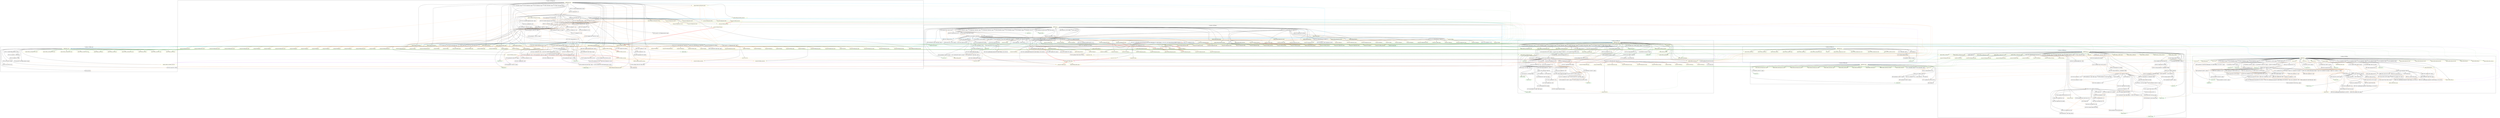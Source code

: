 digraph {
    subgraph cluster_21 {
        graph [label="[\"wcet/lms.c:74\"]@lms_rand"];
        -2305843009213693930 [label="(global-out)@lms_rand:@lms_rand.next"
                             ,color=yellow];
        21 [label="ENTER @lms_rand"
           ,color=yellow];
        23 [label="[78]: %1 = load i64* @lms_rand.next , align 8"
           ,shape=box];
        25 [label="[78]: %2 = mul i64 %1 , 1103515245"
           ,shape=box];
        27 [label="[78]: %3 = add i64 %2 , 12345"
           ,shape=box];
        28 [label="[78]: store i64 %3 , i64* @lms_rand.next , align 8"
           ,shape=box];
        30 [label="[79]: %4 = div i64 %3 , 65536"
           ,shape=box];
        31 [label="[79]: %5 = trunc i64 %4 to i32"
           ,shape=box];
        33 [label="[79]: %6 = rem i32 %5 , 32768"
           ,shape=box];
        34 [label="[79]: ret i32 %6"
           ,shape=box];
        461168601842738769 [label="(global-in)@lms_rand:@gaussian.rconst2"
                           ,color=yellow];
        512409557603043079 [label="(global-in)@lms_rand:@gaussian.rconst1"
                           ,color=yellow];
        576460752303423466 [label="(global-in)@lms_rand:@gaussian.gstore"
                           ,color=yellow];
        658812288346769679 [label="(global-in)@lms_rand:@gaussian.ready"
                           ,color=yellow];
        768614336404564629 [label="(global-in)@lms_rand:@lms.sigma"
                           ,color=yellow];
        922337203685477559 [label="(global-in)@lms_rand:@lms.px"
                           ,color=yellow];
        1152921504606846954 [label="(global-in)@lms_rand:@main.b"
                            ,color=yellow];
        1537228672809129280 [label="(global-in)@lms_rand:@main.d"
                            ,color=yellow];
        2305843009213693930 [label="(global-in)@lms_rand:@lms_rand.next"
                            ,color=yellow];
        4611686018427387882 [label="(global-in)@lms_rand:@mu"
                            ,color=yellow];
    }
    subgraph cluster_35 {
        graph [label="[\"wcet/lms.c:195\"]@main"];
        -4611686018427387868 [label="(global-out)@main:@mu"
                             ,color=yellow];
        -4611686018427387865 [label="FinalUse(%1)"
                             ,color=green];
        -4611686018427387864 [label="FinalUse(%signal_amp)"
                             ,color=green];
        -4611686018427387863 [label="FinalUse(%noise_amp)"
                             ,color=green];
        -4611686018427387862 [label="FinalUse(%arg)"
                             ,color=green];
        -4611686018427387861 [label="FinalUse(%x)"
                             ,color=green];
        -4611686018427387860 [label="FinalUse(%k)"
                             ,color=green];
        -2305843009213693916 [label="(global-out)@main:@lms_rand.next"
                             ,color=yellow];
        -1537228672809129266 [label="(global-out)@main:@main.d"
                             ,color=yellow];
        -922337203685477545 [label="(global-out)@main:@lms.px"
                            ,color=yellow];
        -768614336404564615 [label="(global-out)@main:@lms.sigma"
                            ,color=yellow];
        -658812288346769665 [label="(global-out)@main:@gaussian.ready"
                            ,color=yellow];
        -658812288346769630 [label="(actual-out)%16:@lms_rand.next"
                            ,color=yellow];
        -576460752303423452 [label="(global-out)@main:@gaussian.gstore"
                            ,color=yellow];
        -461168601842738690 [label="(actual-out)%37:@lms.px"
                            ,color=yellow];
        -419244183493398800 [label="(actual-out)%37:@lms.sigma"
                            ,color=yellow];
        -384307168202282255 [label="(actual-out)%16:@gaussian.ready"
                            ,color=yellow];
        -354745078340568230 [label="(actual-out)%16:@gaussian.gstore"
                            ,color=yellow];
        35 [label="ENTER @main"
           ,color=yellow];
        38 [label="[]: %1 = alloca i32 , align 4"
           ,shape=box];
        39 [label="[]: %signal_amp = alloca float , align 4"
           ,shape=box];
        40 [label="[]: %noise_amp = alloca float , align 4"
           ,shape=box];
        41 [label="[]: %arg = alloca float , align 4"
           ,shape=box];
        42 [label="[]: %x = alloca float , align 4"
           ,shape=box];
        43 [label="[]: %k = alloca i32 , align 4"
           ,shape=box];
        44 [label="[]: store i32 0 , i32* %1"
           ,shape=box];
        45 [label="[203]: %2 = call float @lms_sqrt ( double 2.0 )"
           ,shape=box];
        47 [label="[203]: store float %2 , float* %signal_amp , align 4"
           ,shape=box];
        48 [label="[204]: %3 = call float @lms_sqrt ( double 12.0 )"
           ,shape=box];
        50 [label="[204]: %4 = fpext float %3 to double"
           ,shape=box];
        52 [label="[204]: %5 = mul double 0.2 , %4"
           ,shape=box];
        53 [label="[204]: %6 = fptrunc double %5 to float"
           ,shape=box];
        54 [label="[204]: store float %6 , float* %noise_amp , align 4"
           ,shape=box];
        56 [label="[205]: store float 0.3141592741012573 , float* %arg , align 4"
           ,shape=box];
        57 [label="[206]: store i32 0 , i32* %k , align 4"
           ,shape=box];
        58 [label="[206]: br label %7"
           ,shape=box];
        60 [label="[]: %8 = phi i32 [ [%21, %10], [0, %0] ]"
           ,shape=box];
        61 [label="[206]: %9 = icmp slt i32 %8 , 201"
           ,shape=box];
        63 [label="[206]: br i1 %9 , label %10 , label %22"
           ,shape=box];
        65 [label="[207]: %11 = sitofp i32 %8 to float"
           ,shape=box];
        66 [label="[207]: %12 = mul float 0.3141592741012573 , %11"
           ,shape=box];
        67 [label="[207]: %13 = fpext float %12 to double"
           ,shape=box];
        68 [label="[207]: %14 = call float @lms_sin ( double %13 )"
           ,shape=box];
        69 [label="[207]: %15 = mul float %2 , %14"
           ,shape=box];
        70 [label="[207]: %16 = call float @gaussian ( )"
           ,shape=box];
        71 [label="[207]: %17 = mul float %6 , %16"
           ,shape=box];
        72 [label="[207]: %18 = add float %15 , %17"
           ,shape=box];
        73 [label="[207]: %19 = sext i32 %8 to i64"
           ,shape=box];
        74 [label="[207]: %20 = getelementptr inbounds [201 x float]* @main.d , i32 0, i64 %19"
           ,shape=box];
        75 [label="[207]: store float %18 , float* %20 , align 4"
           ,shape=box];
        76 [label="[206]: %21 = add nsw i32 %8 , 1"
           ,shape=box];
        77 [label="[206]: store i32 %21 , i32* %k , align 4"
           ,shape=box];
        78 [label="[206]: br label %7"
           ,shape=box];
        80 [label="[211]: %23 = load float* @mu , align 4"
           ,shape=box];
        81 [label="[211]: %24 = fpext float %23 to double"
           ,shape=box];
        82 [label="[211]: %25 = mul double 2.0 , %24"
           ,shape=box];
        84 [label="[211]: %26 = div double %25 , 21.0"
           ,shape=box];
        85 [label="[211]: %27 = fptrunc double %26 to float"
           ,shape=box];
        86 [label="[211]: store float %27 , float* @mu , align 4"
           ,shape=box];
        87 [label="[213]: store float 0.0 , float* %x , align 4"
           ,shape=box];
        88 [label="[214]: store i32 0 , i32* %k , align 4"
           ,shape=box];
        89 [label="[214]: br label %28"
           ,shape=box];
        91 [label="[]: %29 = phi float [ [%39, %32], [0.0, %22] ]"
           ,shape=box];
        92 [label="[]: %30 = phi i32 [ [%40, %32], [0, %22] ]"
           ,shape=box];
        93 [label="[214]: %31 = icmp slt i32 %30 , 201"
           ,shape=box];
        94 [label="[214]: br i1 %31 , label %32 , label %41"
           ,shape=box];
        96 [label="[215]: %33 = sext i32 %30 to i64"
           ,shape=box];
        97 [label="[215]: %34 = getelementptr inbounds [201 x float]* @main.d , i32 0, i64 %33"
           ,shape=box];
        98 [label="[215]: %35 = load float* %34 , align 4"
           ,shape=box];
        99 [label="[215]: %36 = load float* @mu , align 4"
           ,shape=box];
        100 [label="[215]: %37 = call float @lms ( float %29, float %35, float* float* getelementptr ( [21 x float]* @main.b ,  i32 0, i32 0 ), i32 20, float %36, float 9.999999776482582e-3 )"
            ,shape=box];
        104 [label="[217]: %39 = load float* %34 , align 4"
            ,shape=box];
        105 [label="[217]: store float %39 , float* %x , align 4"
            ,shape=box];
        106 [label="[214]: %40 = add nsw i32 %30 , 1"
            ,shape=box];
        107 [label="[214]: store i32 %40 , i32* %k , align 4"
            ,shape=box];
        108 [label="[214]: br label %28"
            ,shape=box];
        110 [label="[219]: ret i32 0"
            ,shape=box];
        307445734561825760 [label="(actual-in)%37:@gaussian.rconst2"
                           ,color=yellow];
        307445734561825790 [label="(actual-in)%16:@gaussian.rconst2"
                           ,color=yellow];
        307445734561825792 [label="(actual-in)%14:@gaussian.rconst2"
                           ,color=yellow];
        307445734561825812 [label="(actual-in)%3:@gaussian.rconst2"
                           ,color=yellow];
        307445734561825815 [label="(actual-in)%2:@gaussian.rconst2"
                           ,color=yellow];
        329406144173384750 [label="(actual-in)%37:@gaussian.rconst1"
                           ,color=yellow];
        329406144173384780 [label="(actual-in)%16:@gaussian.rconst1"
                           ,color=yellow];
        329406144173384782 [label="(actual-in)%14:@gaussian.rconst1"
                           ,color=yellow];
        329406144173384802 [label="(actual-in)%3:@gaussian.rconst1"
                           ,color=yellow];
        329406144173384805 [label="(actual-in)%2:@gaussian.rconst1"
                           ,color=yellow];
        354745078340568200 [label="(actual-in)%37:@gaussian.gstore"
                           ,color=yellow];
        354745078340568230 [label="(actual-in)%16:@gaussian.gstore"
                           ,color=yellow];
        354745078340568232 [label="(actual-in)%14:@gaussian.gstore"
                           ,color=yellow];
        354745078340568252 [label="(actual-in)%3:@gaussian.gstore"
                           ,color=yellow];
        354745078340568255 [label="(actual-in)%2:@gaussian.gstore"
                           ,color=yellow];
        384307168202282225 [label="(actual-in)%37:@gaussian.ready"
                           ,color=yellow];
        384307168202282255 [label="(actual-in)%16:@gaussian.ready"
                           ,color=yellow];
        384307168202282257 [label="(actual-in)%14:@gaussian.ready"
                           ,color=yellow];
        384307168202282277 [label="(actual-in)%3:@gaussian.ready"
                           ,color=yellow];
        384307168202282280 [label="(actual-in)%2:@gaussian.ready"
                           ,color=yellow];
        419244183493398800 [label="(actual-in)%37:@lms.sigma"
                           ,color=yellow];
        419244183493398830 [label="(actual-in)%16:@lms.sigma"
                           ,color=yellow];
        419244183493398832 [label="(actual-in)%14:@lms.sigma"
                           ,color=yellow];
        419244183493398852 [label="(actual-in)%3:@lms.sigma"
                           ,color=yellow];
        419244183493398855 [label="(actual-in)%2:@lms.sigma"
                           ,color=yellow];
        461168601842738690 [label="(actual-in)%37:@lms.px"
                           ,color=yellow];
        461168601842738720 [label="(actual-in)%16:@lms.px"
                           ,color=yellow];
        461168601842738722 [label="(actual-in)%14:@lms.px"
                           ,color=yellow];
        461168601842738742 [label="(actual-in)%3:@lms.px"
                           ,color=yellow];
        461168601842738745 [label="(actual-in)%2:@lms.px"
                           ,color=yellow];
        461168601842738755 [label="(global-in)@main:@gaussian.rconst2"
                           ,color=yellow];
        512409557603043000 [label="(actual-in)%37:@main.b"
                           ,color=yellow];
        512409557603043030 [label="(actual-in)%16:@main.b"
                           ,color=yellow];
        512409557603043032 [label="(actual-in)%14:@main.b"
                           ,color=yellow];
        512409557603043052 [label="(actual-in)%3:@main.b"
                           ,color=yellow];
        512409557603043055 [label="(actual-in)%2:@main.b"
                           ,color=yellow];
        512409557603043065 [label="(global-in)@main:@gaussian.rconst1"
                           ,color=yellow];
        576460752303423387 [label="(actual-in)%37:@main.d"
                           ,color=yellow];
        576460752303423417 [label="(actual-in)%16:@main.d"
                           ,color=yellow];
        576460752303423419 [label="(actual-in)%14:@main.d"
                           ,color=yellow];
        576460752303423439 [label="(actual-in)%3:@main.d"
                           ,color=yellow];
        576460752303423442 [label="(actual-in)%2:@main.d"
                           ,color=yellow];
        576460752303423452 [label="(global-in)@main:@gaussian.gstore"
                           ,color=yellow];
        658812288346769600 [label="(actual-in)%37:@lms_rand.next"
                           ,color=yellow];
        658812288346769630 [label="(actual-in)%16:@lms_rand.next"
                           ,color=yellow];
        658812288346769632 [label="(actual-in)%14:@lms_rand.next"
                           ,color=yellow];
        658812288346769652 [label="(actual-in)%3:@lms_rand.next"
                           ,color=yellow];
        658812288346769655 [label="(actual-in)%2:@lms_rand.next"
                           ,color=yellow];
        658812288346769665 [label="(global-in)@main:@gaussian.ready"
                           ,color=yellow];
        768614336404564550 [label="(actual-in)%37:@mu"
                           ,color=yellow];
        768614336404564580 [label="(actual-in)%16:@mu"
                           ,color=yellow];
        768614336404564582 [label="(actual-in)%14:@mu"
                           ,color=yellow];
        768614336404564602 [label="(actual-in)%3:@mu"
                           ,color=yellow];
        768614336404564605 [label="(actual-in)%2:@mu"
                           ,color=yellow];
        768614336404564615 [label="(global-in)@main:@lms.sigma"
                           ,color=yellow];
        922337203685477545 [label="(global-in)@main:@lms.px"
                           ,color=yellow];
        1152921504606846940 [label="(global-in)@main:@main.b"
                            ,color=yellow];
        1537228672809129266 [label="(global-in)@main:@main.d"
                            ,color=yellow];
        1844674407370955061 [label="(actual-in)%37:%36"
                            ,color=yellow];
        2305843009213693916 [label="(global-in)@main:@lms_rand.next"
                            ,color=yellow];
        4611686018427387803 [label="(actual-in)%37:%35"
                            ,color=yellow];
        4611686018427387868 [label="(global-in)@main:@mu"
                            ,color=yellow];
        9223372036854775707 [label="(actual-in)%37:%29"
                            ,color=yellow];
        9223372036854775739 [label="(actual-in)%14:%13"
                            ,color=yellow];
    }
    subgraph cluster_111 {
        graph [label="[\"wcet/lms.c:97\"]@lms_sqrt"];
        -4611686018427387789 [label="FinalUse(%1)"
                             ,color=green];
        -4611686018427387788 [label="FinalUse(%x)"
                             ,color=green];
        -4611686018427387787 [label="FinalUse(%dx)"
                             ,color=green];
        -4611686018427387786 [label="FinalUse(%diff)"
                             ,color=green];
        -4611686018427387785 [label="FinalUse(%min_tol)"
                             ,color=green];
        -4611686018427387784 [label="FinalUse(%i)"
                             ,color=green];
        -4611686018427387783 [label="FinalUse(%flag)"
                             ,color=green];
        111 [label="ENTER @lms_sqrt"
            ,color=yellow];
        112 [label="(formal-in)%"
            ,color=yellow];
        114 [label="[]: %1 = alloca float , align 4"
            ,shape=box];
        115 [label="[]: %x = alloca float , align 4"
            ,shape=box];
        116 [label="[]: %dx = alloca float , align 4"
            ,shape=box];
        117 [label="[]: %diff = alloca double , align 8"
            ,shape=box];
        118 [label="[]: %min_tol = alloca double , align 8"
            ,shape=box];
        119 [label="[]: %i = alloca i32 , align 4"
            ,shape=box];
        120 [label="[]: %flag = alloca i32 , align 4"
            ,shape=box];
        121 [label="[]: %val = fptrunc double % to float"
            ,shape=box];
        122 [label="[]: store float %val , float* %1 , align 4"
            ,shape=box];
        124 [label="[100]: %2 = div float %val , 10.0"
            ,shape=box];
        125 [label="[100]: store float %2 , float* %x , align 4"
            ,shape=box];
        127 [label="[105]: store double 1.0e-5 , double* %min_tol , align 8"
            ,shape=box];
        128 [label="[109]: store i32 0 , i32* %flag , align 4"
            ,shape=box];
        129 [label="[110]: %3 = fcmp oeq float %val , 0.0"
            ,shape=box];
        130 [label="[110]: br i1 %3 , label %4 , label %5"
            ,shape=box];
        132 [label="[110]: store float 0.0 , float* %x , align 4"
            ,shape=box];
        133 [label="[110]: br label %38"
            ,shape=box];
        135 [label="[112]: store i32 1 , i32* %i , align 4"
            ,shape=box];
        136 [label="[112]: br label %6"
            ,shape=box];
        138 [label="[]: %7 = phi i32 [ [%34, %33], [0, %5] ]"
            ,shape=box];
        139 [label="[]: %8 = phi i32 [ [%36, %33], [1, %5] ]"
            ,shape=box];
        140 [label="[]: %9 = phi float [ [%35, %33], [%2, %5] ]"
            ,shape=box];
        141 [label="[112]: %10 = icmp slt i32 %8 , 20"
            ,shape=box];
        142 [label="[112]: br i1 %10 , label %11 , label %37"
            ,shape=box];
        144 [label="[114]: %12 = icmp ne i32 %7 , 0"
            ,shape=box];
        145 [label="[114]: br i1 %12 , label %32 , label %13"
            ,shape=box];
        147 [label="[115]: %14 = mul float %9 , %9"
            ,shape=box];
        148 [label="[115]: %15 = sub float %val , %14"
            ,shape=box];
        149 [label="[115]: %16 = fpext float %15 to double"
            ,shape=box];
        150 [label="[115]: %17 = fpext float %9 to double"
            ,shape=box];
        151 [label="[115]: %18 = mul double 2.0 , %17"
            ,shape=box];
        152 [label="[115]: %19 = div double %16 , %18"
            ,shape=box];
        153 [label="[115]: %20 = fptrunc double %19 to float"
            ,shape=box];
        154 [label="[115]: store float %20 , float* %dx , align 4"
            ,shape=box];
        155 [label="[116]: %21 = add float %9 , %20"
            ,shape=box];
        156 [label="[116]: store float %21 , float* %x , align 4"
            ,shape=box];
        157 [label="[117]: %22 = mul float %21 , %21"
            ,shape=box];
        158 [label="[117]: %23 = sub float %val , %22"
            ,shape=box];
        159 [label="[117]: %24 = fpext float %23 to double"
            ,shape=box];
        160 [label="[117]: store double %24 , double* %diff , align 8"
            ,shape=box];
        161 [label="[118]: %25 = fptrunc double %24 to float"
            ,shape=box];
        162 [label="[118]: %26 = call float @lms_fabs ( float %25 )"
            ,shape=box];
        163 [label="[118]: %27 = fpext float %26 to double"
            ,shape=box];
        164 [label="[118]: %28 = fcmp ole double %27 , 1.0e-5"
            ,shape=box];
        165 [label="[118]: br i1 %28 , label %29 , label %30"
            ,shape=box];
        167 [label="[118]: store i32 1 , i32* %flag , align 4"
            ,shape=box];
        168 [label="[118]: br label %30"
            ,shape=box];
        170 [label="[]: %31 = phi i32 [ [1, %29], [0, %13] ]"
            ,shape=box];
        171 [label="[119]: br label %33"
            ,shape=box];
        173 [label="[]: br label %33"
            ,shape=box];
        175 [label="[]: %34 = phi i32 [ [%7, %32], [%31, %30] ]"
            ,shape=box];
        176 [label="[]: %35 = phi float [ [%9, %32], [%21, %30] ]"
            ,shape=box];
        177 [label="[112]: %36 = add nsw i32 %8 , 1"
            ,shape=box];
        178 [label="[112]: store i32 %36 , i32* %i , align 4"
            ,shape=box];
        179 [label="[112]: br label %6"
            ,shape=box];
        181 [label="[]: br label %38"
            ,shape=box];
        183 [label="[]: %39 = phi float [ [%9, %37], [0.0, %4] ]"
            ,shape=box];
        184 [label="[124]: ret float %39"
            ,shape=box];
        307445734561825698 [label="(actual-in)%26:@gaussian.rconst2"
                           ,color=yellow];
        329406144173384688 [label="(actual-in)%26:@gaussian.rconst1"
                           ,color=yellow];
        354745078340568138 [label="(actual-in)%26:@gaussian.gstore"
                           ,color=yellow];
        384307168202282163 [label="(actual-in)%26:@gaussian.ready"
                           ,color=yellow];
        419244183493398738 [label="(actual-in)%26:@lms.sigma"
                           ,color=yellow];
        461168601842738628 [label="(actual-in)%26:@lms.px"
                           ,color=yellow];
        461168601842738679 [label="(global-in)@lms_sqrt:@gaussian.rconst2"
                           ,color=yellow];
        512409557603042938 [label="(actual-in)%26:@main.b"
                           ,color=yellow];
        512409557603042989 [label="(global-in)@lms_sqrt:@gaussian.rconst1"
                           ,color=yellow];
        576460752303423325 [label="(actual-in)%26:@main.d"
                           ,color=yellow];
        576460752303423376 [label="(global-in)@lms_sqrt:@gaussian.gstore"
                           ,color=yellow];
        658812288346769538 [label="(actual-in)%26:@lms_rand.next"
                           ,color=yellow];
        658812288346769589 [label="(global-in)@lms_sqrt:@gaussian.ready"
                           ,color=yellow];
        768614336404564488 [label="(actual-in)%26:@mu"
                           ,color=yellow];
        768614336404564539 [label="(global-in)@lms_sqrt:@lms.sigma"
                           ,color=yellow];
        922337203685477469 [label="(global-in)@lms_sqrt:@lms.px"
                           ,color=yellow];
        1152921504606846864 [label="(global-in)@lms_sqrt:@main.b"
                            ,color=yellow];
        1537228672809129190 [label="(global-in)@lms_sqrt:@main.d"
                            ,color=yellow];
        2305843009213693840 [label="(global-in)@lms_sqrt:@lms_rand.next"
                            ,color=yellow];
        4611686018427387792 [label="(global-in)@lms_sqrt:@mu"
                            ,color=yellow];
        9223372036854775645 [label="(actual-in)%26:%25"
                            ,color=yellow];
    }
    subgraph cluster_185 {
        graph [label="[\"wcet/lms.c:128\"]@lms_sin"];
        -4611686018427387715 [label="FinalUse(%1)"
                             ,color=green];
        -4611686018427387714 [label="FinalUse(%app)"
                             ,color=green];
        -4611686018427387713 [label="FinalUse(%diff)"
                             ,color=green];
        -4611686018427387712 [label="FinalUse(%inc)"
                             ,color=green];
        185 [label="ENTER @lms_sin"
            ,color=yellow];
        186 [label="(formal-in)%"
            ,color=yellow];
        188 [label="[]: %1 = alloca float , align 4"
            ,shape=box];
        189 [label="[]: %app = alloca float , align 4"
            ,shape=box];
        190 [label="[]: %diff = alloca float , align 4"
            ,shape=box];
        191 [label="[]: %inc = alloca i32 , align 4"
            ,shape=box];
        192 [label="[]: %rad = fptrunc double % to float"
            ,shape=box];
        193 [label="[]: store float %rad , float* %1 , align 4"
            ,shape=box];
        194 [label="[134]: store i32 1 , i32* %inc , align 4"
            ,shape=box];
        195 [label="[136]: br label %2"
            ,shape=box];
        197 [label="[]: %3 = phi float [ [%8, %6], [%rad, %0] ]"
            ,shape=box];
        198 [label="[136]: %4 = fpext float %3 to double"
            ,shape=box];
        199 [label="[136]: %5 = fcmp ogt double %4 , 6.283185307179586"
            ,shape=box];
        201 [label="[136]: br i1 %5 , label %6 , label %9"
            ,shape=box];
        203 [label="[137]: %7 = sub double %4 , 6.283185307179586"
            ,shape=box];
        204 [label="[137]: %8 = fptrunc double %7 to float"
            ,shape=box];
        205 [label="[137]: store float %8 , float* %1 , align 4"
            ,shape=box];
        206 [label="[137]: br label %2"
            ,shape=box];
        208 [label="[138]: br label %10"
            ,shape=box];
        210 [label="[]: %11 = phi float [ [%16, %14], [%3, %9] ]"
            ,shape=box];
        211 [label="[138]: %12 = fpext float %11 to double"
            ,shape=box];
        212 [label="[138]: %13 = fcmp olt double %12 , -6.283185307179586"
            ,shape=box];
        214 [label="[138]: br i1 %13 , label %14 , label %17"
            ,shape=box];
        216 [label="[139]: %15 = add double %12 , 6.283185307179586"
            ,shape=box];
        217 [label="[139]: %16 = fptrunc double %15 to float"
            ,shape=box];
        218 [label="[139]: store float %16 , float* %1 , align 4"
            ,shape=box];
        219 [label="[139]: br label %10"
            ,shape=box];
        221 [label="[140]: store float %11 , float* %diff , align 4"
            ,shape=box];
        222 [label="[140]: store float %11 , float* %app , align 4"
            ,shape=box];
        223 [label="[141]: %18 = mul float %11 , %11"
            ,shape=box];
        225 [label="[141]: %19 = sub float -0.0 , %18"
            ,shape=box];
        226 [label="[141]: %20 = mul float %11 , %19"
            ,shape=box];
        227 [label="[141]: %21 = fpext float %20 to double"
            ,shape=box];
        229 [label="[141]: %22 = div double %21 , 6.0"
            ,shape=box];
        230 [label="[141]: %23 = fptrunc double %22 to float"
            ,shape=box];
        231 [label="[141]: store float %23 , float* %diff , align 4"
            ,shape=box];
        232 [label="[143]: %24 = add float %11 , %23"
            ,shape=box];
        233 [label="[143]: store float %24 , float* %app , align 4"
            ,shape=box];
        235 [label="[144]: store i32 2 , i32* %inc , align 4"
            ,shape=box];
        236 [label="[145]: br label %25"
            ,shape=box];
        238 [label="[]: %26 = phi float [ [%41, %32], [%24, %17] ]"
            ,shape=box];
        239 [label="[]: %27 = phi i32 [ [%42, %32], [2, %17] ]"
            ,shape=box];
        240 [label="[]: %28 = phi float [ [%40, %32], [%23, %17] ]"
            ,shape=box];
        241 [label="[145]: %29 = call float @lms_fabs ( float %28 )"
            ,shape=box];
        242 [label="[145]: %30 = fpext float %29 to double"
            ,shape=box];
        243 [label="[145]: %31 = fcmp oge double %30 , 1.0e-5"
            ,shape=box];
        244 [label="[145]: br i1 %31 , label %32 , label %43"
            ,shape=box];
        246 [label="[146]: %33 = mul float %28 , %19"
            ,shape=box];
        247 [label="[146]: %34 = fpext float %33 to double"
            ,shape=box];
        248 [label="[146]: %35 = sitofp i32 %27 to double"
            ,shape=box];
        249 [label="[146]: %36 = mul double 2.0 , %35"
            ,shape=box];
        251 [label="[146]: %37 = add double %36 , 1.0"
            ,shape=box];
        252 [label="[146]: %38 = mul double %36 , %37"
            ,shape=box];
        253 [label="[146]: %39 = div double %34 , %38"
            ,shape=box];
        254 [label="[146]: %40 = fptrunc double %39 to float"
            ,shape=box];
        255 [label="[146]: store float %40 , float* %diff , align 4"
            ,shape=box];
        256 [label="[148]: %41 = add float %26 , %40"
            ,shape=box];
        257 [label="[148]: store float %41 , float* %app , align 4"
            ,shape=box];
        258 [label="[149]: %42 = add nsw i32 %27 , 1"
            ,shape=box];
        259 [label="[149]: store i32 %42 , i32* %inc , align 4"
            ,shape=box];
        260 [label="[150]: br label %25"
            ,shape=box];
        262 [label="[152]: ret float %26"
            ,shape=box];
        307445734561825619 [label="(actual-in)%29:@gaussian.rconst2"
                           ,color=yellow];
        329406144173384609 [label="(actual-in)%29:@gaussian.rconst1"
                           ,color=yellow];
        354745078340568059 [label="(actual-in)%29:@gaussian.gstore"
                           ,color=yellow];
        384307168202282084 [label="(actual-in)%29:@gaussian.ready"
                           ,color=yellow];
        419244183493398659 [label="(actual-in)%29:@lms.sigma"
                           ,color=yellow];
        461168601842738549 [label="(actual-in)%29:@lms.px"
                           ,color=yellow];
        461168601842738605 [label="(global-in)@lms_sin:@gaussian.rconst2"
                           ,color=yellow];
        512409557603042859 [label="(actual-in)%29:@main.b"
                           ,color=yellow];
        512409557603042915 [label="(global-in)@lms_sin:@gaussian.rconst1"
                           ,color=yellow];
        576460752303423246 [label="(actual-in)%29:@main.d"
                           ,color=yellow];
        576460752303423302 [label="(global-in)@lms_sin:@gaussian.gstore"
                           ,color=yellow];
        658812288346769459 [label="(actual-in)%29:@lms_rand.next"
                           ,color=yellow];
        658812288346769515 [label="(global-in)@lms_sin:@gaussian.ready"
                           ,color=yellow];
        768614336404564409 [label="(actual-in)%29:@mu"
                           ,color=yellow];
        768614336404564465 [label="(global-in)@lms_sin:@lms.sigma"
                           ,color=yellow];
        922337203685477395 [label="(global-in)@lms_sin:@lms.px"
                           ,color=yellow];
        1152921504606846790 [label="(global-in)@lms_sin:@main.b"
                            ,color=yellow];
        1537228672809129116 [label="(global-in)@lms_sin:@main.d"
                            ,color=yellow];
        2305843009213693766 [label="(global-in)@lms_sin:@lms_rand.next"
                            ,color=yellow];
        4611686018427387718 [label="(global-in)@lms_sin:@mu"
                            ,color=yellow];
        9223372036854775566 [label="(actual-in)%29:%28"
                            ,color=yellow];
    }
    subgraph cluster_263 {
        graph [label="[\"wcet/lms.c:155\"]@gaussian"];
        -4611686018427387638 [label="FinalUse(%v1)"
                             ,color=green];
        -4611686018427387637 [label="FinalUse(%v2)"
                             ,color=green];
        -4611686018427387636 [label="FinalUse(%r)"
                             ,color=green];
        -4611686018427387635 [label="FinalUse(%fac)"
                             ,color=green];
        -4611686018427387634 [label="FinalUse(%gaus)"
                             ,color=green];
        -2305843009213693688 [label="(global-out)@gaussian:@lms_rand.next"
                             ,color=yellow];
        -658812288346769437 [label="(global-out)@gaussian:@gaussian.ready"
                            ,color=yellow];
        -658812288346769426 [label="(actual-out)%4:@lms_rand.next"
                            ,color=yellow];
        -658812288346769421 [label="(actual-out)%8:@lms_rand.next"
                            ,color=yellow];
        -658812288346769398 [label="(actual-out)%24:@lms_rand.next"
                            ,color=yellow];
        -658812288346769393 [label="(actual-out)%28:@lms_rand.next"
                            ,color=yellow];
        -576460752303423224 [label="(global-out)@gaussian:@gaussian.gstore"
                            ,color=yellow];
        263 [label="ENTER @gaussian"
            ,color=yellow];
        265 [label="[]: %v1 = alloca float , align 4"
            ,shape=box];
        266 [label="[]: %v2 = alloca float , align 4"
            ,shape=box];
        267 [label="[]: %r = alloca float , align 4"
            ,shape=box];
        268 [label="[]: %fac = alloca float , align 4"
            ,shape=box];
        269 [label="[]: %gaus = alloca float , align 4"
            ,shape=box];
        270 [label="[165]: %1 = load i32* @gaussian.ready , align 4"
            ,shape=box];
        271 [label="[165]: %2 = icmp eq i32 %1 , 0"
            ,shape=box];
        272 [label="[165]: br i1 %2 , label %3 , label %47"
            ,shape=box];
        274 [label="[166]: %4 = call i32 @lms_rand ( )"
            ,shape=box];
        275 [label="[166]: %5 = sitofp i32 %4 to float"
            ,shape=box];
        276 [label="[166]: %6 = load float* @gaussian.rconst2 , align 4"
            ,shape=box];
        277 [label="[166]: %7 = sub float %5 , %6"
            ,shape=box];
        278 [label="[166]: store float %7 , float* %v1 , align 4"
            ,shape=box];
        279 [label="[167]: %8 = call i32 @lms_rand ( )"
            ,shape=box];
        280 [label="[167]: %9 = sitofp i32 %8 to float"
            ,shape=box];
        281 [label="[167]: %10 = load float* @gaussian.rconst2 , align 4"
            ,shape=box];
        282 [label="[167]: %11 = sub float %9 , %10"
            ,shape=box];
        283 [label="[167]: store float %11 , float* %v2 , align 4"
            ,shape=box];
        284 [label="[168]: %12 = load float* @gaussian.rconst1 , align 4"
            ,shape=box];
        285 [label="[168]: %13 = mul float %7 , %12"
            ,shape=box];
        286 [label="[168]: store float %13 , float* %v1 , align 4"
            ,shape=box];
        287 [label="[169]: %14 = mul float %11 , %12"
            ,shape=box];
        288 [label="[169]: store float %14 , float* %v2 , align 4"
            ,shape=box];
        289 [label="[170]: %15 = mul float %13 , %13"
            ,shape=box];
        290 [label="[170]: %16 = mul float %14 , %14"
            ,shape=box];
        291 [label="[170]: %17 = add float %15 , %16"
            ,shape=box];
        292 [label="[170]: store float %17 , float* %r , align 4"
            ,shape=box];
        293 [label="[171]: br label %18"
            ,shape=box];
        295 [label="[]: %19 = phi float [ [%34, %23], [%14, %3] ]"
            ,shape=box];
        296 [label="[]: %20 = phi float [ [%33, %23], [%13, %3] ]"
            ,shape=box];
        297 [label="[]: %21 = phi float [ [%37, %23], [%17, %3] ]"
            ,shape=box];
        298 [label="[171]: %22 = fcmp ogt float %21 , 1.0"
            ,shape=box];
        300 [label="[171]: br i1 %22 , label %23 , label %38"
            ,shape=box];
        302 [label="[172]: %24 = call i32 @lms_rand ( )"
            ,shape=box];
        303 [label="[172]: %25 = sitofp i32 %24 to float"
            ,shape=box];
        304 [label="[172]: %26 = load float* @gaussian.rconst2 , align 4"
            ,shape=box];
        305 [label="[172]: %27 = sub float %25 , %26"
            ,shape=box];
        306 [label="[172]: store float %27 , float* %v1 , align 4"
            ,shape=box];
        307 [label="[173]: %28 = call i32 @lms_rand ( )"
            ,shape=box];
        308 [label="[173]: %29 = sitofp i32 %28 to float"
            ,shape=box];
        309 [label="[173]: %30 = load float* @gaussian.rconst2 , align 4"
            ,shape=box];
        310 [label="[173]: %31 = sub float %29 , %30"
            ,shape=box];
        311 [label="[173]: store float %31 , float* %v2 , align 4"
            ,shape=box];
        312 [label="[174]: %32 = load float* @gaussian.rconst1 , align 4"
            ,shape=box];
        313 [label="[174]: %33 = mul float %27 , %32"
            ,shape=box];
        314 [label="[174]: store float %33 , float* %v1 , align 4"
            ,shape=box];
        315 [label="[175]: %34 = mul float %31 , %32"
            ,shape=box];
        316 [label="[175]: store float %34 , float* %v2 , align 4"
            ,shape=box];
        317 [label="[176]: %35 = mul float %33 , %33"
            ,shape=box];
        318 [label="[176]: %36 = mul float %34 , %34"
            ,shape=box];
        319 [label="[176]: %37 = add float %35 , %36"
            ,shape=box];
        320 [label="[176]: store float %37 , float* %r , align 4"
            ,shape=box];
        321 [label="[177]: br label %18"
            ,shape=box];
        323 [label="[180]: %39 = fpext float %21 to double"
            ,shape=box];
        324 [label="[180]: %40 = call float @lms_log ( double %39 )"
            ,shape=box];
        326 [label="[180]: %41 = mul float -2.0 , %40"
            ,shape=box];
        327 [label="[180]: %42 = div float %41 , %21"
            ,shape=box];
        328 [label="[180]: %43 = fpext float %42 to double"
            ,shape=box];
        329 [label="[180]: %44 = call float @lms_sqrt ( double %43 )"
            ,shape=box];
        330 [label="[180]: store float %44 , float* %fac , align 4"
            ,shape=box];
        331 [label="[181]: %45 = mul float %20 , %44"
            ,shape=box];
        332 [label="[181]: store float %45 , float* @gaussian.gstore , align 4"
            ,shape=box];
        333 [label="[182]: %46 = mul float %19 , %44"
            ,shape=box];
        334 [label="[182]: store float %46 , float* %gaus , align 4"
            ,shape=box];
        335 [label="[183]: store i32 1 , i32* @gaussian.ready , align 4"
            ,shape=box];
        336 [label="[184]: br label %49"
            ,shape=box];
        338 [label="[187]: store i32 0 , i32* @gaussian.ready , align 4"
            ,shape=box];
        339 [label="[188]: %48 = load float* @gaussian.gstore , align 4"
            ,shape=box];
        340 [label="[188]: store float %48 , float* %gaus , align 4"
            ,shape=box];
        341 [label="[]: br label %49"
            ,shape=box];
        343 [label="[]: %50 = phi float [ [%48, %47], [%46, %38] ]"
            ,shape=box];
        344 [label="[191]: ret float %50"
            ,shape=box];
        307445734561825531 [label="(actual-in)%44:@gaussian.rconst2"
                           ,color=yellow];
        307445734561825536 [label="(actual-in)%40:@gaussian.rconst2"
                           ,color=yellow];
        307445734561825553 [label="(actual-in)%28:@gaussian.rconst2"
                           ,color=yellow];
        307445734561825558 [label="(actual-in)%24:@gaussian.rconst2"
                           ,color=yellow];
        307445734561825581 [label="(actual-in)%8:@gaussian.rconst2"
                           ,color=yellow];
        307445734561825586 [label="(actual-in)%4:@gaussian.rconst2"
                           ,color=yellow];
        329406144173384521 [label="(actual-in)%44:@gaussian.rconst1"
                           ,color=yellow];
        329406144173384526 [label="(actual-in)%40:@gaussian.rconst1"
                           ,color=yellow];
        329406144173384543 [label="(actual-in)%28:@gaussian.rconst1"
                           ,color=yellow];
        329406144173384548 [label="(actual-in)%24:@gaussian.rconst1"
                           ,color=yellow];
        329406144173384571 [label="(actual-in)%8:@gaussian.rconst1"
                           ,color=yellow];
        329406144173384576 [label="(actual-in)%4:@gaussian.rconst1"
                           ,color=yellow];
        354745078340567971 [label="(actual-in)%44:@gaussian.gstore"
                           ,color=yellow];
        354745078340567976 [label="(actual-in)%40:@gaussian.gstore"
                           ,color=yellow];
        354745078340567993 [label="(actual-in)%28:@gaussian.gstore"
                           ,color=yellow];
        354745078340567998 [label="(actual-in)%24:@gaussian.gstore"
                           ,color=yellow];
        354745078340568021 [label="(actual-in)%8:@gaussian.gstore"
                           ,color=yellow];
        354745078340568026 [label="(actual-in)%4:@gaussian.gstore"
                           ,color=yellow];
        384307168202281996 [label="(actual-in)%44:@gaussian.ready"
                           ,color=yellow];
        384307168202282001 [label="(actual-in)%40:@gaussian.ready"
                           ,color=yellow];
        384307168202282018 [label="(actual-in)%28:@gaussian.ready"
                           ,color=yellow];
        384307168202282023 [label="(actual-in)%24:@gaussian.ready"
                           ,color=yellow];
        384307168202282046 [label="(actual-in)%8:@gaussian.ready"
                           ,color=yellow];
        384307168202282051 [label="(actual-in)%4:@gaussian.ready"
                           ,color=yellow];
        419244183493398571 [label="(actual-in)%44:@lms.sigma"
                           ,color=yellow];
        419244183493398576 [label="(actual-in)%40:@lms.sigma"
                           ,color=yellow];
        419244183493398593 [label="(actual-in)%28:@lms.sigma"
                           ,color=yellow];
        419244183493398598 [label="(actual-in)%24:@lms.sigma"
                           ,color=yellow];
        419244183493398621 [label="(actual-in)%8:@lms.sigma"
                           ,color=yellow];
        419244183493398626 [label="(actual-in)%4:@lms.sigma"
                           ,color=yellow];
        461168601842738461 [label="(actual-in)%44:@lms.px"
                           ,color=yellow];
        461168601842738466 [label="(actual-in)%40:@lms.px"
                           ,color=yellow];
        461168601842738483 [label="(actual-in)%28:@lms.px"
                           ,color=yellow];
        461168601842738488 [label="(actual-in)%24:@lms.px"
                           ,color=yellow];
        461168601842738511 [label="(actual-in)%8:@lms.px"
                           ,color=yellow];
        461168601842738516 [label="(actual-in)%4:@lms.px"
                           ,color=yellow];
        461168601842738527 [label="(global-in)@gaussian:@gaussian.rconst2"
                           ,color=yellow];
        512409557603042771 [label="(actual-in)%44:@main.b"
                           ,color=yellow];
        512409557603042776 [label="(actual-in)%40:@main.b"
                           ,color=yellow];
        512409557603042793 [label="(actual-in)%28:@main.b"
                           ,color=yellow];
        512409557603042798 [label="(actual-in)%24:@main.b"
                           ,color=yellow];
        512409557603042821 [label="(actual-in)%8:@main.b"
                           ,color=yellow];
        512409557603042826 [label="(actual-in)%4:@main.b"
                           ,color=yellow];
        512409557603042837 [label="(global-in)@gaussian:@gaussian.rconst1"
                           ,color=yellow];
        576460752303423158 [label="(actual-in)%44:@main.d"
                           ,color=yellow];
        576460752303423163 [label="(actual-in)%40:@main.d"
                           ,color=yellow];
        576460752303423180 [label="(actual-in)%28:@main.d"
                           ,color=yellow];
        576460752303423185 [label="(actual-in)%24:@main.d"
                           ,color=yellow];
        576460752303423208 [label="(actual-in)%8:@main.d"
                           ,color=yellow];
        576460752303423213 [label="(actual-in)%4:@main.d"
                           ,color=yellow];
        576460752303423224 [label="(global-in)@gaussian:@gaussian.gstore"
                           ,color=yellow];
        658812288346769371 [label="(actual-in)%44:@lms_rand.next"
                           ,color=yellow];
        658812288346769376 [label="(actual-in)%40:@lms_rand.next"
                           ,color=yellow];
        658812288346769393 [label="(actual-in)%28:@lms_rand.next"
                           ,color=yellow];
        658812288346769398 [label="(actual-in)%24:@lms_rand.next"
                           ,color=yellow];
        658812288346769421 [label="(actual-in)%8:@lms_rand.next"
                           ,color=yellow];
        658812288346769426 [label="(actual-in)%4:@lms_rand.next"
                           ,color=yellow];
        658812288346769437 [label="(global-in)@gaussian:@gaussian.ready"
                           ,color=yellow];
        768614336404564321 [label="(actual-in)%44:@mu"
                           ,color=yellow];
        768614336404564326 [label="(actual-in)%40:@mu"
                           ,color=yellow];
        768614336404564343 [label="(actual-in)%28:@mu"
                           ,color=yellow];
        768614336404564348 [label="(actual-in)%24:@mu"
                           ,color=yellow];
        768614336404564371 [label="(actual-in)%8:@mu"
                           ,color=yellow];
        768614336404564376 [label="(actual-in)%4:@mu"
                           ,color=yellow];
        768614336404564387 [label="(global-in)@gaussian:@lms.sigma"
                           ,color=yellow];
        922337203685477317 [label="(global-in)@gaussian:@lms.px"
                           ,color=yellow];
        1152921504606846712 [label="(global-in)@gaussian:@main.b"
                            ,color=yellow];
        1537228672809129038 [label="(global-in)@gaussian:@main.d"
                            ,color=yellow];
        2305843009213693688 [label="(global-in)@gaussian:@lms_rand.next"
                            ,color=yellow];
        4611686018427387640 [label="(global-in)@gaussian:@mu"
                            ,color=yellow];
        9223372036854775478 [label="(actual-in)%44:%43"
                            ,color=yellow];
        9223372036854775483 [label="(actual-in)%40:%39"
                            ,color=yellow];
    }
    subgraph cluster_345 {
        graph [label="[\"wcet/lms.c:238\"]@lms"];
        -4611686018427387550 [label="FinalUse(%1)"
                             ,color=green];
        -4611686018427387549 [label="FinalUse(%2)"
                             ,color=green];
        -4611686018427387548 [label="FinalUse(%3)"
                             ,color=green];
        -4611686018427387547 [label="FinalUse(%4)"
                             ,color=green];
        -4611686018427387546 [label="FinalUse(%5)"
                             ,color=green];
        -4611686018427387545 [label="FinalUse(%6)"
                             ,color=green];
        -4611686018427387544 [label="FinalUse(%ll)"
                             ,color=green];
        -4611686018427387543 [label="FinalUse(%e)"
                             ,color=green];
        -4611686018427387542 [label="FinalUse(%mu_e)"
                             ,color=green];
        -4611686018427387541 [label="FinalUse(%y)"
                             ,color=green];
        -922337203685477235 [label="(global-out)@lms:@lms.px"
                            ,color=yellow];
        -768614336404564305 [label="(global-out)@lms:@lms.sigma"
                            ,color=yellow];
        -348 [label="(formal-out)%b"
             ,color=yellow];
        345 [label="ENTER @lms"
            ,color=yellow];
        346 [label="(formal-in)%x"
            ,color=yellow];
        347 [label="(formal-in)%d"
            ,color=yellow];
        348 [label="(formal-in)%b"
            ,color=yellow];
        349 [label="(formal-in)%l"
            ,color=yellow];
        350 [label="(formal-in)%mu"
            ,color=yellow];
        351 [label="(formal-in)%alpha"
            ,color=yellow];
        353 [label="[]: %1 = alloca float , align 4"
            ,shape=box];
        354 [label="[]: %2 = alloca float , align 4"
            ,shape=box];
        355 [label="[]: %3 = alloca float* , align 8"
            ,shape=box];
        356 [label="[]: %4 = alloca i32 , align 4"
            ,shape=box];
        357 [label="[]: %5 = alloca float , align 4"
            ,shape=box];
        358 [label="[]: %6 = alloca float , align 4"
            ,shape=box];
        359 [label="[]: %ll = alloca i32 , align 4"
            ,shape=box];
        360 [label="[]: %e = alloca float , align 4"
            ,shape=box];
        361 [label="[]: %mu_e = alloca float , align 4"
            ,shape=box];
        362 [label="[]: %y = alloca float , align 4"
            ,shape=box];
        363 [label="[]: store float %x , float* %1 , align 4"
            ,shape=box];
        364 [label="[]: store float %d , float* %2 , align 4"
            ,shape=box];
        365 [label="[]: store float* %b , float** %3 , align 8"
            ,shape=box];
        366 [label="[]: store i32 %l , i32* %4 , align 4"
            ,shape=box];
        367 [label="[]: store float %mu , float* %5 , align 4"
            ,shape=box];
        368 [label="[]: store float %alpha , float* %6 , align 4"
            ,shape=box];
        372 [label="[246]: store float %x , float* float* getelementptr ( [51 x float]* @lms.px ,  i32 0, i64 0 ) , align 4"
            ,shape=box];
        373 [label="[249]: %8 = load float* %b , align 4"
            ,shape=box];
        374 [label="[249]: %9 = mul float %8 , %x"
            ,shape=box];
        375 [label="[249]: store float %9 , float* %y , align 4"
            ,shape=box];
        376 [label="[253]: store i32 1 , i32* %ll , align 4"
            ,shape=box];
        377 [label="[253]: br label %10"
            ,shape=box];
        379 [label="[]: %11 = phi float [ [%21, %14], [%9, %0] ]"
            ,shape=box];
        380 [label="[]: %12 = phi i32 [ [%22, %14], [1, %0] ]"
            ,shape=box];
        381 [label="[253]: %13 = icmp sle i32 %12 , %l"
            ,shape=box];
        382 [label="[253]: br i1 %13 , label %14 , label %23"
            ,shape=box];
        384 [label="[254]: %15 = sext i32 %12 to i64"
            ,shape=box];
        385 [label="[254]: %16 = getelementptr inbounds float* %b , i64 %15"
            ,shape=box];
        386 [label="[254]: %17 = load float* %16 , align 4"
            ,shape=box];
        387 [label="[254]: %18 = getelementptr inbounds [51 x float]* @lms.px , i32 0, i64 %15"
            ,shape=box];
        388 [label="[254]: %19 = load float* %18 , align 4"
            ,shape=box];
        389 [label="[254]: %20 = mul float %17 , %19"
            ,shape=box];
        390 [label="[254]: %21 = add float %11 , %20"
            ,shape=box];
        391 [label="[254]: store float %21 , float* %y , align 4"
            ,shape=box];
        392 [label="[253]: %22 = add nsw i32 %12 , 1"
            ,shape=box];
        393 [label="[253]: store i32 %22 , i32* %ll , align 4"
            ,shape=box];
        394 [label="[253]: br label %10"
            ,shape=box];
        396 [label="[257]: %24 = sub float %d , %11"
            ,shape=box];
        397 [label="[257]: store float %24 , float* %e , align 4"
            ,shape=box];
        398 [label="[260]: %25 = mul float %x , %x"
            ,shape=box];
        399 [label="[260]: %26 = mul float %alpha , %25"
            ,shape=box];
        400 [label="[260]: %27 = sub float 1.0 , %alpha"
            ,shape=box];
        401 [label="[260]: %28 = load float* @lms.sigma , align 4"
            ,shape=box];
        402 [label="[260]: %29 = mul float %27 , %28"
            ,shape=box];
        403 [label="[260]: %30 = add float %26 , %29"
            ,shape=box];
        404 [label="[260]: store float %30 , float* @lms.sigma , align 4"
            ,shape=box];
        405 [label="[261]: %31 = mul float %mu , %24"
            ,shape=box];
        406 [label="[261]: %32 = div float %31 , %30"
            ,shape=box];
        407 [label="[261]: store float %32 , float* %mu_e , align 4"
            ,shape=box];
        408 [label="[264]: store i32 0 , i32* %ll , align 4"
            ,shape=box];
        409 [label="[264]: br label %33"
            ,shape=box];
        411 [label="[]: %34 = phi i32 [ [%44, %36], [0, %23] ]"
            ,shape=box];
        412 [label="[264]: %35 = icmp sle i32 %34 , %l"
            ,shape=box];
        413 [label="[264]: br i1 %35 , label %36 , label %45"
            ,shape=box];
        415 [label="[265]: %37 = sext i32 %34 to i64"
            ,shape=box];
        416 [label="[265]: %38 = getelementptr inbounds float* %b , i64 %37"
            ,shape=box];
        417 [label="[265]: %39 = load float* %38 , align 4"
            ,shape=box];
        418 [label="[265]: %40 = getelementptr inbounds [51 x float]* @lms.px , i32 0, i64 %37"
            ,shape=box];
        419 [label="[265]: %41 = load float* %40 , align 4"
            ,shape=box];
        420 [label="[265]: %42 = mul float %32 , %41"
            ,shape=box];
        421 [label="[265]: %43 = add float %39 , %42"
            ,shape=box];
        422 [label="[265]: store float %43 , float* %38 , align 4"
            ,shape=box];
        423 [label="[264]: %44 = add nsw i32 %34 , 1"
            ,shape=box];
        424 [label="[264]: store i32 %44 , i32* %ll , align 4"
            ,shape=box];
        425 [label="[264]: br label %33"
            ,shape=box];
        427 [label="[267]: store i32 %l , i32* %ll , align 4"
            ,shape=box];
        428 [label="[267]: br label %46"
            ,shape=box];
        430 [label="[]: %47 = phi i32 [ [%56, %49], [%l, %45] ]"
            ,shape=box];
        431 [label="[267]: %48 = icmp sge i32 %47 , 1"
            ,shape=box];
        432 [label="[267]: br i1 %48 , label %49 , label %57"
            ,shape=box];
        434 [label="[268]: %50 = sub nsw i32 %47 , 1"
            ,shape=box];
        435 [label="[268]: %51 = sext i32 %50 to i64"
            ,shape=box];
        436 [label="[268]: %52 = getelementptr inbounds [51 x float]* @lms.px , i32 0, i64 %51"
            ,shape=box];
        437 [label="[268]: %53 = load float* %52 , align 4"
            ,shape=box];
        438 [label="[268]: %54 = sext i32 %47 to i64"
            ,shape=box];
        439 [label="[268]: %55 = getelementptr inbounds [51 x float]* @lms.px , i32 0, i64 %54"
            ,shape=box];
        440 [label="[268]: store float %53 , float* %55 , align 4"
            ,shape=box];
        442 [label="[267]: %56 = add nsw i32 %47 , -1"
            ,shape=box];
        443 [label="[267]: store i32 %56 , i32* %ll , align 4"
            ,shape=box];
        444 [label="[267]: br label %46"
            ,shape=box];
        446 [label="[270]: ret float %11"
            ,shape=box];
        461168601842738445 [label="(global-in)@lms:@gaussian.rconst2"
                           ,color=yellow];
        512409557603042755 [label="(global-in)@lms:@gaussian.rconst1"
                           ,color=yellow];
        576460752303423142 [label="(global-in)@lms:@gaussian.gstore"
                           ,color=yellow];
        658812288346769355 [label="(global-in)@lms:@gaussian.ready"
                           ,color=yellow];
        768614336404564305 [label="(global-in)@lms:@lms.sigma"
                           ,color=yellow];
        922337203685477235 [label="(global-in)@lms:@lms.px"
                           ,color=yellow];
        1152921504606846630 [label="(global-in)@lms:@main.b"
                            ,color=yellow];
        1537228672809128956 [label="(global-in)@lms:@main.d"
                            ,color=yellow];
        2305843009213693606 [label="(global-in)@lms:@lms_rand.next"
                            ,color=yellow];
        4611686018427387558 [label="(global-in)@lms:@mu"
                            ,color=yellow];
    }
    subgraph cluster_447 {
        graph [label="[\"wcet/lms.c:82\"]@lms_log"];
        -4611686018427387453 [label="FinalUse(%1)"
                             ,color=green];
        447 [label="ENTER @lms_log"
            ,color=yellow];
        448 [label="(formal-in)%"
            ,color=yellow];
        450 [label="[]: %1 = alloca float , align 4"
            ,shape=box];
        451 [label="[]: %r = fptrunc double % to float"
            ,shape=box];
        452 [label="[]: store float %r , float* %1 , align 4"
            ,shape=box];
        453 [label="[85]: ret float 4.5"
            ,shape=box];
        461168601842738343 [label="(global-in)@lms_log:@gaussian.rconst2"
                           ,color=yellow];
        512409557603042653 [label="(global-in)@lms_log:@gaussian.rconst1"
                           ,color=yellow];
        576460752303423040 [label="(global-in)@lms_log:@gaussian.gstore"
                           ,color=yellow];
        658812288346769253 [label="(global-in)@lms_log:@gaussian.ready"
                           ,color=yellow];
        768614336404564203 [label="(global-in)@lms_log:@lms.sigma"
                           ,color=yellow];
        922337203685477133 [label="(global-in)@lms_log:@lms.px"
                           ,color=yellow];
        1152921504606846528 [label="(global-in)@lms_log:@main.b"
                            ,color=yellow];
        1537228672809128854 [label="(global-in)@lms_log:@main.d"
                            ,color=yellow];
        2305843009213693504 [label="(global-in)@lms_log:@lms_rand.next"
                            ,color=yellow];
        4611686018427387456 [label="(global-in)@lms_log:@mu"
                            ,color=yellow];
    }
    subgraph cluster_455 {
        graph [label="[\"wcet/lms.c:88\"]@lms_fabs"];
        -4611686018427387445 [label="FinalUse(%1)"
                             ,color=green];
        -4611686018427387444 [label="FinalUse(%f)"
                             ,color=green];
        455 [label="ENTER @lms_fabs"
            ,color=yellow];
        456 [label="(formal-in)%n"
            ,color=yellow];
        458 [label="[]: %1 = alloca float , align 4"
            ,shape=box];
        459 [label="[]: %f = alloca float , align 4"
            ,shape=box];
        460 [label="[]: store float %n , float* %1 , align 4"
            ,shape=box];
        461 [label="[92]: %2 = fcmp oge float %n , 0.0"
            ,shape=box];
        462 [label="[92]: br i1 %2 , label %3 , label %4"
            ,shape=box];
        464 [label="[92]: store float %n , float* %f , align 4"
            ,shape=box];
        465 [label="[92]: br label %6"
            ,shape=box];
        467 [label="[93]: %5 = sub float -0.0 , %n"
            ,shape=box];
        468 [label="[93]: store float %5 , float* %f , align 4"
            ,shape=box];
        469 [label="[]: br label %6"
            ,shape=box];
        471 [label="[]: %7 = phi float [ [%5, %4], [%n, %3] ]"
            ,shape=box];
        472 [label="[94]: ret float %7"
            ,shape=box];
        461168601842738335 [label="(global-in)@lms_fabs:@gaussian.rconst2"
                           ,color=yellow];
        512409557603042645 [label="(global-in)@lms_fabs:@gaussian.rconst1"
                           ,color=yellow];
        576460752303423032 [label="(global-in)@lms_fabs:@gaussian.gstore"
                           ,color=yellow];
        658812288346769245 [label="(global-in)@lms_fabs:@gaussian.ready"
                           ,color=yellow];
        768614336404564195 [label="(global-in)@lms_fabs:@lms.sigma"
                           ,color=yellow];
        922337203685477125 [label="(global-in)@lms_fabs:@lms.px"
                           ,color=yellow];
        1152921504606846520 [label="(global-in)@lms_fabs:@main.b"
                            ,color=yellow];
        1537228672809128846 [label="(global-in)@lms_fabs:@main.d"
                            ,color=yellow];
        2305843009213693496 [label="(global-in)@lms_fabs:@lms_rand.next"
                            ,color=yellow];
        4611686018427387448 [label="(global-in)@lms_fabs:@mu"
                            ,color=yellow];
    }
    -4611686018427387548 -> -348 [color=sandybrown];
    -2305843009213693930 -> -658812288346769426 [style=dashed
                                                ,color=purple];
    -2305843009213693930 -> -658812288346769421 [style=dashed
                                                ,color=purple];
    -2305843009213693930 -> -658812288346769398 [style=dashed
                                                ,color=purple];
    -2305843009213693930 -> -658812288346769393 [style=dashed
                                                ,color=purple];
    -2305843009213693688 -> -658812288346769630 [style=dashed
                                                ,color=purple];
    -922337203685477235 -> -461168601842738690 [style=dashed
                                               ,color=purple];
    -768614336404564305 -> -419244183493398800 [style=dashed
                                               ,color=purple];
    -658812288346769630 -> -2305843009213693916 [color=sandybrown];
    -658812288346769630 -> 658812288346769600 [color=sandybrown];
    -658812288346769630 -> 658812288346769630 [color=sandybrown];
    -658812288346769630 -> 658812288346769632 [color=sandybrown];
    -658812288346769437 -> -384307168202282255 [style=dashed
                                               ,color=purple];
    -658812288346769426 -> 658812288346769421 [color=sandybrown];
    -658812288346769421 -> -2305843009213693688 [color=sandybrown];
    -658812288346769421 -> 658812288346769371 [color=sandybrown];
    -658812288346769421 -> 658812288346769376 [color=sandybrown];
    -658812288346769421 -> 658812288346769398 [color=sandybrown];
    -658812288346769398 -> 658812288346769393 [color=sandybrown];
    -658812288346769393 -> -2305843009213693688 [color=sandybrown];
    -658812288346769393 -> 658812288346769371 [color=sandybrown];
    -658812288346769393 -> 658812288346769376 [color=sandybrown];
    -658812288346769393 -> 658812288346769398 [color=sandybrown];
    -576460752303423224 -> -354745078340568230 [style=dashed
                                               ,color=purple];
    -461168601842738690 -> -922337203685477545 [color=sandybrown];
    -461168601842738690 -> 461168601842738690 [color=sandybrown];
    -419244183493398800 -> -768614336404564615 [color=sandybrown];
    -419244183493398800 -> 419244183493398800 [color=sandybrown];
    -384307168202282255 -> -658812288346769665 [color=sandybrown];
    -384307168202282255 -> 384307168202282225 [color=sandybrown];
    -384307168202282255 -> 384307168202282255 [color=sandybrown];
    -384307168202282255 -> 384307168202282257 [color=sandybrown];
    -354745078340568230 -> -576460752303423452 [color=sandybrown];
    -354745078340568230 -> 354745078340568200 [color=sandybrown];
    -354745078340568230 -> 354745078340568230 [color=sandybrown];
    -354745078340568230 -> 354745078340568232 [color=sandybrown];
    21 -> -2305843009213693930 [color=black];
    21 -> 23 [color=black];
    21 -> 25 [color=black];
    21 -> 27 [color=black];
    21 -> 28 [color=black];
    21 -> 30 [color=black];
    21 -> 31 [color=black];
    21 -> 33 [color=black];
    21 -> 34 [color=black];
    21 -> 461168601842738769 [color=black];
    21 -> 512409557603043079 [color=black];
    21 -> 576460752303423466 [color=black];
    21 -> 658812288346769679 [color=black];
    21 -> 768614336404564629 [color=black];
    21 -> 922337203685477559 [color=black];
    21 -> 1152921504606846954 [color=black];
    21 -> 1537228672809129280 [color=black];
    21 -> 2305843009213693930 [color=black];
    21 -> 4611686018427387882 [color=black];
    23 -> 25 [color=sandybrown];
    25 -> 27 [color=sandybrown];
    27 -> 28 [color=sandybrown];
    27 -> 30 [color=sandybrown];
    28 -> -2305843009213693930 [color=sandybrown];
    30 -> 31 [color=sandybrown];
    31 -> 33 [color=sandybrown];
    33 -> 34 [color=sandybrown];
    33 -> 275 [color=sandybrown];
    33 -> 280 [color=sandybrown];
    33 -> 303 [color=sandybrown];
    33 -> 308 [color=sandybrown];
    35 -> -4611686018427387868 [color=black];
    35 -> -4611686018427387865 [color=black];
    35 -> -4611686018427387864 [color=black];
    35 -> -4611686018427387863 [color=black];
    35 -> -4611686018427387862 [color=black];
    35 -> -4611686018427387861 [color=black];
    35 -> -4611686018427387860 [color=black];
    35 -> -2305843009213693916 [color=black];
    35 -> -1537228672809129266 [color=black];
    35 -> -922337203685477545 [color=black];
    35 -> -768614336404564615 [color=black];
    35 -> -658812288346769665 [color=black];
    35 -> -576460752303423452 [color=black];
    35 -> 38 [color=black];
    35 -> 39 [color=black];
    35 -> 40 [color=black];
    35 -> 41 [color=black];
    35 -> 42 [color=black];
    35 -> 43 [color=black];
    35 -> 44 [color=black];
    35 -> 45 [color=black];
    35 -> 47 [color=black];
    35 -> 48 [color=black];
    35 -> 50 [color=black];
    35 -> 52 [color=black];
    35 -> 53 [color=black];
    35 -> 54 [color=black];
    35 -> 56 [color=black];
    35 -> 57 [color=black];
    35 -> 58 [color=black];
    35 -> 60 [color=black];
    35 -> 61 [color=black];
    35 -> 63 [color=black];
    35 -> 91 [color=black];
    35 -> 92 [color=black];
    35 -> 93 [color=black];
    35 -> 94 [color=black];
    35 -> 461168601842738755 [color=black];
    35 -> 512409557603043065 [color=black];
    35 -> 576460752303423452 [color=black];
    35 -> 658812288346769665 [color=black];
    35 -> 768614336404564615 [color=black];
    35 -> 922337203685477545 [color=black];
    35 -> 1152921504606846940 [color=black];
    35 -> 1537228672809129266 [color=black];
    35 -> 2305843009213693916 [color=black];
    35 -> 4611686018427387868 [color=black];
    44 -> -4611686018427387865 [color=sandybrown];
    45 -> 47 [color=sandybrown];
    45 -> 69 [color=sandybrown];
    45 -> 111 [color=deepskyblue];
    45 -> 307445734561825815 [color=black];
    45 -> 329406144173384805 [color=black];
    45 -> 354745078340568255 [color=black];
    45 -> 384307168202282280 [color=black];
    45 -> 419244183493398855 [color=black];
    45 -> 461168601842738745 [color=black];
    45 -> 512409557603043055 [color=black];
    45 -> 576460752303423442 [color=black];
    45 -> 658812288346769655 [color=black];
    45 -> 768614336404564605 [color=black];
    47 -> -4611686018427387864 [color=sandybrown];
    48 -> 50 [color=sandybrown];
    48 -> 111 [color=deepskyblue];
    48 -> 307445734561825812 [color=black];
    48 -> 329406144173384802 [color=black];
    48 -> 354745078340568252 [color=black];
    48 -> 384307168202282277 [color=black];
    48 -> 419244183493398852 [color=black];
    48 -> 461168601842738742 [color=black];
    48 -> 512409557603043052 [color=black];
    48 -> 576460752303423439 [color=black];
    48 -> 658812288346769652 [color=black];
    48 -> 768614336404564602 [color=black];
    50 -> 52 [color=sandybrown];
    52 -> 53 [color=sandybrown];
    53 -> 54 [color=sandybrown];
    53 -> 71 [color=sandybrown];
    54 -> -4611686018427387863 [color=sandybrown];
    56 -> -4611686018427387862 [color=sandybrown];
    60 -> 61 [color=sandybrown];
    60 -> 65 [color=sandybrown];
    60 -> 73 [color=sandybrown];
    60 -> 76 [color=sandybrown];
    61 -> 63 [color=sandybrown];
    63 -> 65 [color=black];
    63 -> 66 [color=black];
    63 -> 67 [color=black];
    63 -> 68 [color=black];
    63 -> 69 [color=black];
    63 -> 70 [color=black];
    63 -> 71 [color=black];
    63 -> 72 [color=black];
    63 -> 73 [color=black];
    63 -> 74 [color=black];
    63 -> 75 [color=black];
    63 -> 76 [color=black];
    63 -> 77 [color=black];
    63 -> 78 [color=black];
    63 -> 80 [color=black];
    63 -> 81 [color=black];
    63 -> 82 [color=black];
    63 -> 84 [color=black];
    63 -> 85 [color=black];
    63 -> 86 [color=black];
    63 -> 87 [color=black];
    63 -> 88 [color=black];
    63 -> 89 [color=black];
    65 -> 66 [color=sandybrown];
    66 -> 67 [color=sandybrown];
    67 -> 9223372036854775739 [color=sandybrown];
    68 -> 69 [color=sandybrown];
    68 -> 185 [color=deepskyblue];
    68 -> 307445734561825792 [color=black];
    68 -> 329406144173384782 [color=black];
    68 -> 354745078340568232 [color=black];
    68 -> 384307168202282257 [color=black];
    68 -> 419244183493398832 [color=black];
    68 -> 461168601842738722 [color=black];
    68 -> 512409557603043032 [color=black];
    68 -> 576460752303423419 [color=black];
    68 -> 658812288346769632 [color=black];
    68 -> 768614336404564582 [color=black];
    68 -> 9223372036854775739 [color=black];
    69 -> 72 [color=sandybrown];
    70 -> -658812288346769630 [color=black];
    70 -> -384307168202282255 [color=black];
    70 -> -354745078340568230 [color=black];
    70 -> 71 [color=sandybrown];
    70 -> 263 [color=deepskyblue];
    70 -> 307445734561825790 [color=black];
    70 -> 329406144173384780 [color=black];
    70 -> 354745078340568230 [color=black];
    70 -> 384307168202282255 [color=black];
    70 -> 419244183493398830 [color=black];
    70 -> 461168601842738720 [color=black];
    70 -> 512409557603043030 [color=black];
    70 -> 576460752303423417 [color=black];
    70 -> 658812288346769630 [color=black];
    70 -> 768614336404564580 [color=black];
    71 -> 72 [color=sandybrown];
    72 -> 75 [color=sandybrown];
    73 -> 74 [color=sandybrown];
    75 -> -1537228672809129266 [color=sandybrown];
    75 -> 74 [color=sandybrown];
    75 -> 97 [color=sandybrown];
    75 -> 98 [color=sandybrown];
    75 -> 104 [color=sandybrown];
    75 -> 576460752303423387 [color=sandybrown];
    75 -> 576460752303423417 [color=sandybrown];
    75 -> 576460752303423419 [color=sandybrown];
    75 -> 4611686018427387803 [color=sandybrown];
    76 -> 60 [color=sandybrown];
    76 -> 77 [color=sandybrown];
    80 -> 81 [color=sandybrown];
    81 -> 82 [color=sandybrown];
    82 -> 84 [color=sandybrown];
    84 -> 85 [color=sandybrown];
    85 -> 86 [color=sandybrown];
    86 -> -4611686018427387868 [color=sandybrown];
    86 -> 99 [color=sandybrown];
    86 -> 768614336404564550 [color=sandybrown];
    86 -> 1844674407370955061 [color=sandybrown];
    87 -> -4611686018427387861 [color=sandybrown];
    88 -> -4611686018427387860 [color=sandybrown];
    91 -> 9223372036854775707 [color=sandybrown];
    92 -> 93 [color=sandybrown];
    92 -> 96 [color=sandybrown];
    92 -> 106 [color=sandybrown];
    93 -> 94 [color=sandybrown];
    94 -> 96 [color=black];
    94 -> 97 [color=black];
    94 -> 98 [color=black];
    94 -> 99 [color=black];
    94 -> 100 [color=black];
    94 -> 104 [color=black];
    94 -> 105 [color=black];
    94 -> 106 [color=black];
    94 -> 107 [color=black];
    94 -> 108 [color=black];
    94 -> 110 [color=black];
    96 -> 97 [color=sandybrown];
    98 -> 4611686018427387803 [color=sandybrown];
    99 -> 1844674407370955061 [color=sandybrown];
    100 -> -461168601842738690 [color=black];
    100 -> -419244183493398800 [color=red
                               ,style=bold];
    100 -> 100 [color=red
               ,style=bold];
    100 -> 345 [color=deepskyblue];
    100 -> 307445734561825760 [color=black];
    100 -> 329406144173384750 [color=black];
    100 -> 354745078340568200 [color=black];
    100 -> 384307168202282225 [color=black];
    100 -> 419244183493398800 [color=black];
    100 -> 461168601842738690 [color=black];
    100 -> 512409557603043000 [color=black];
    100 -> 576460752303423387 [color=black];
    100 -> 658812288346769600 [color=black];
    100 -> 768614336404564550 [color=black];
    100 -> 1844674407370955061 [color=black];
    100 -> 4611686018427387803 [color=black];
    100 -> 9223372036854775707 [color=black];
    104 -> 91 [color=sandybrown];
    104 -> 105 [color=sandybrown];
    105 -> -4611686018427387861 [color=sandybrown];
    106 -> 92 [color=sandybrown];
    106 -> 107 [color=sandybrown];
    107 -> -4611686018427387860 [color=sandybrown];
    111 -> -4611686018427387789 [color=black];
    111 -> -4611686018427387788 [color=black];
    111 -> -4611686018427387787 [color=black];
    111 -> -4611686018427387786 [color=black];
    111 -> -4611686018427387785 [color=black];
    111 -> -4611686018427387784 [color=black];
    111 -> -4611686018427387783 [color=black];
    111 -> 112 [color=black];
    111 -> 114 [color=black];
    111 -> 115 [color=black];
    111 -> 116 [color=black];
    111 -> 117 [color=black];
    111 -> 118 [color=black];
    111 -> 119 [color=black];
    111 -> 120 [color=black];
    111 -> 121 [color=black];
    111 -> 122 [color=black];
    111 -> 124 [color=black];
    111 -> 125 [color=black];
    111 -> 127 [color=black];
    111 -> 128 [color=black];
    111 -> 129 [color=black];
    111 -> 130 [color=black];
    111 -> 138 [color=black];
    111 -> 139 [color=black];
    111 -> 140 [color=black];
    111 -> 141 [color=black];
    111 -> 142 [color=black];
    111 -> 175 [color=black];
    111 -> 176 [color=black];
    111 -> 177 [color=black];
    111 -> 178 [color=black];
    111 -> 179 [color=black];
    111 -> 183 [color=black];
    111 -> 184 [color=black];
    111 -> 461168601842738679 [color=black];
    111 -> 512409557603042989 [color=black];
    111 -> 576460752303423376 [color=black];
    111 -> 658812288346769589 [color=black];
    111 -> 768614336404564539 [color=black];
    111 -> 922337203685477469 [color=black];
    111 -> 1152921504606846864 [color=black];
    111 -> 1537228672809129190 [color=black];
    111 -> 2305843009213693840 [color=black];
    111 -> 4611686018427387792 [color=black];
    112 -> 121 [color=sandybrown];
    121 -> 122 [color=sandybrown];
    121 -> 124 [color=sandybrown];
    121 -> 129 [color=sandybrown];
    121 -> 148 [color=sandybrown];
    121 -> 158 [color=sandybrown];
    122 -> -4611686018427387789 [color=sandybrown];
    124 -> 125 [color=sandybrown];
    124 -> 140 [color=sandybrown];
    125 -> -4611686018427387788 [color=sandybrown];
    127 -> -4611686018427387785 [color=sandybrown];
    128 -> -4611686018427387783 [color=sandybrown];
    129 -> 130 [color=sandybrown];
    130 -> 132 [color=black];
    130 -> 133 [color=black];
    130 -> 135 [color=black];
    130 -> 136 [color=black];
    132 -> -4611686018427387788 [color=sandybrown];
    135 -> -4611686018427387784 [color=sandybrown];
    138 -> 144 [color=sandybrown];
    138 -> 175 [color=sandybrown];
    139 -> 141 [color=sandybrown];
    139 -> 177 [color=sandybrown];
    140 -> 147 [color=sandybrown];
    140 -> 150 [color=sandybrown];
    140 -> 155 [color=sandybrown];
    140 -> 176 [color=sandybrown];
    140 -> 183 [color=sandybrown];
    141 -> 142 [color=sandybrown];
    142 -> 144 [color=black];
    142 -> 145 [color=black];
    142 -> 181 [color=black];
    144 -> 145 [color=sandybrown];
    145 -> 147 [color=black];
    145 -> 148 [color=black];
    145 -> 149 [color=black];
    145 -> 150 [color=black];
    145 -> 151 [color=black];
    145 -> 152 [color=black];
    145 -> 153 [color=black];
    145 -> 154 [color=black];
    145 -> 155 [color=black];
    145 -> 156 [color=black];
    145 -> 157 [color=black];
    145 -> 158 [color=black];
    145 -> 159 [color=black];
    145 -> 160 [color=black];
    145 -> 161 [color=black];
    145 -> 162 [color=black];
    145 -> 163 [color=black];
    145 -> 164 [color=black];
    145 -> 165 [color=black];
    145 -> 173 [color=black];
    147 -> 148 [color=sandybrown];
    148 -> 149 [color=sandybrown];
    149 -> 152 [color=sandybrown];
    150 -> 151 [color=sandybrown];
    151 -> 152 [color=sandybrown];
    152 -> 153 [color=sandybrown];
    153 -> 154 [color=sandybrown];
    153 -> 155 [color=sandybrown];
    154 -> -4611686018427387787 [color=sandybrown];
    155 -> 156 [color=sandybrown];
    155 -> 157 [color=sandybrown];
    155 -> 176 [color=sandybrown];
    156 -> -4611686018427387788 [color=sandybrown];
    157 -> 158 [color=sandybrown];
    158 -> 159 [color=sandybrown];
    159 -> 160 [color=sandybrown];
    159 -> 161 [color=sandybrown];
    160 -> -4611686018427387786 [color=sandybrown];
    161 -> 9223372036854775645 [color=sandybrown];
    162 -> 163 [color=sandybrown];
    162 -> 455 [color=deepskyblue];
    162 -> 307445734561825698 [color=black];
    162 -> 329406144173384688 [color=black];
    162 -> 354745078340568138 [color=black];
    162 -> 384307168202282163 [color=black];
    162 -> 419244183493398738 [color=black];
    162 -> 461168601842738628 [color=black];
    162 -> 512409557603042938 [color=black];
    162 -> 576460752303423325 [color=black];
    162 -> 658812288346769538 [color=black];
    162 -> 768614336404564488 [color=black];
    162 -> 9223372036854775645 [color=black];
    163 -> 164 [color=sandybrown];
    164 -> 165 [color=sandybrown];
    165 -> 167 [color=black];
    165 -> 168 [color=black];
    165 -> 170 [color=black];
    165 -> 171 [color=black];
    167 -> -4611686018427387783 [color=sandybrown];
    170 -> 175 [color=sandybrown];
    175 -> 138 [color=sandybrown];
    176 -> 140 [color=sandybrown];
    177 -> 139 [color=sandybrown];
    177 -> 178 [color=sandybrown];
    178 -> -4611686018427387784 [color=sandybrown];
    183 -> 47 [color=sandybrown];
    183 -> 50 [color=sandybrown];
    183 -> 69 [color=sandybrown];
    183 -> 184 [color=sandybrown];
    183 -> 330 [color=sandybrown];
    183 -> 331 [color=sandybrown];
    183 -> 333 [color=sandybrown];
    185 -> -4611686018427387715 [color=black];
    185 -> -4611686018427387714 [color=black];
    185 -> -4611686018427387713 [color=black];
    185 -> -4611686018427387712 [color=black];
    185 -> 186 [color=black];
    185 -> 188 [color=black];
    185 -> 189 [color=black];
    185 -> 190 [color=black];
    185 -> 191 [color=black];
    185 -> 192 [color=black];
    185 -> 193 [color=black];
    185 -> 194 [color=black];
    185 -> 195 [color=black];
    185 -> 197 [color=black];
    185 -> 198 [color=black];
    185 -> 199 [color=black];
    185 -> 201 [color=black];
    185 -> 210 [color=black];
    185 -> 211 [color=black];
    185 -> 212 [color=black];
    185 -> 214 [color=black];
    185 -> 238 [color=black];
    185 -> 239 [color=black];
    185 -> 240 [color=black];
    185 -> 241 [color=black];
    185 -> 242 [color=black];
    185 -> 243 [color=black];
    185 -> 244 [color=black];
    185 -> 461168601842738605 [color=black];
    185 -> 512409557603042915 [color=black];
    185 -> 576460752303423302 [color=black];
    185 -> 658812288346769515 [color=black];
    185 -> 768614336404564465 [color=black];
    185 -> 922337203685477395 [color=black];
    185 -> 1152921504606846790 [color=black];
    185 -> 1537228672809129116 [color=black];
    185 -> 2305843009213693766 [color=black];
    185 -> 4611686018427387718 [color=black];
    186 -> 192 [color=sandybrown];
    192 -> 193 [color=sandybrown];
    192 -> 197 [color=sandybrown];
    193 -> -4611686018427387715 [color=sandybrown];
    197 -> 198 [color=sandybrown];
    197 -> 210 [color=sandybrown];
    198 -> 199 [color=sandybrown];
    198 -> 203 [color=sandybrown];
    199 -> 201 [color=sandybrown];
    201 -> 203 [color=black];
    201 -> 204 [color=black];
    201 -> 205 [color=black];
    201 -> 206 [color=black];
    201 -> 208 [color=black];
    203 -> 204 [color=sandybrown];
    204 -> 197 [color=sandybrown];
    204 -> 205 [color=sandybrown];
    205 -> -4611686018427387715 [color=sandybrown];
    210 -> 211 [color=sandybrown];
    210 -> 221 [color=sandybrown];
    210 -> 222 [color=sandybrown];
    210 -> 223 [color=sandybrown];
    210 -> 226 [color=sandybrown];
    210 -> 232 [color=sandybrown];
    211 -> 212 [color=sandybrown];
    211 -> 216 [color=sandybrown];
    212 -> 214 [color=sandybrown];
    214 -> 216 [color=black];
    214 -> 217 [color=black];
    214 -> 218 [color=black];
    214 -> 219 [color=black];
    214 -> 221 [color=black];
    214 -> 222 [color=black];
    214 -> 223 [color=black];
    214 -> 225 [color=black];
    214 -> 226 [color=black];
    214 -> 227 [color=black];
    214 -> 229 [color=black];
    214 -> 230 [color=black];
    214 -> 231 [color=black];
    214 -> 232 [color=black];
    214 -> 233 [color=black];
    214 -> 235 [color=black];
    214 -> 236 [color=black];
    216 -> 217 [color=sandybrown];
    217 -> 210 [color=sandybrown];
    217 -> 218 [color=sandybrown];
    218 -> -4611686018427387715 [color=sandybrown];
    223 -> 225 [color=sandybrown];
    225 -> 226 [color=sandybrown];
    225 -> 246 [color=sandybrown];
    226 -> 227 [color=sandybrown];
    227 -> 229 [color=sandybrown];
    229 -> 230 [color=sandybrown];
    230 -> 231 [color=sandybrown];
    230 -> 232 [color=sandybrown];
    230 -> 240 [color=sandybrown];
    231 -> -4611686018427387713 [color=sandybrown];
    232 -> 233 [color=sandybrown];
    232 -> 238 [color=sandybrown];
    233 -> -4611686018427387714 [color=sandybrown];
    235 -> -4611686018427387712 [color=sandybrown];
    238 -> 69 [color=sandybrown];
    238 -> 256 [color=sandybrown];
    238 -> 262 [color=sandybrown];
    239 -> 248 [color=sandybrown];
    239 -> 258 [color=sandybrown];
    240 -> 246 [color=sandybrown];
    240 -> 9223372036854775566 [color=sandybrown];
    241 -> 242 [color=sandybrown];
    241 -> 455 [color=deepskyblue];
    241 -> 307445734561825619 [color=black];
    241 -> 329406144173384609 [color=black];
    241 -> 354745078340568059 [color=black];
    241 -> 384307168202282084 [color=black];
    241 -> 419244183493398659 [color=black];
    241 -> 461168601842738549 [color=black];
    241 -> 512409557603042859 [color=black];
    241 -> 576460752303423246 [color=black];
    241 -> 658812288346769459 [color=black];
    241 -> 768614336404564409 [color=black];
    241 -> 9223372036854775566 [color=black];
    242 -> 243 [color=sandybrown];
    243 -> 244 [color=sandybrown];
    244 -> 246 [color=black];
    244 -> 247 [color=black];
    244 -> 248 [color=black];
    244 -> 249 [color=black];
    244 -> 251 [color=black];
    244 -> 252 [color=black];
    244 -> 253 [color=black];
    244 -> 254 [color=black];
    244 -> 255 [color=black];
    244 -> 256 [color=black];
    244 -> 257 [color=black];
    244 -> 258 [color=black];
    244 -> 259 [color=black];
    244 -> 260 [color=black];
    244 -> 262 [color=black];
    246 -> 247 [color=sandybrown];
    247 -> 253 [color=sandybrown];
    248 -> 249 [color=sandybrown];
    249 -> 251 [color=sandybrown];
    249 -> 252 [color=sandybrown];
    251 -> 252 [color=sandybrown];
    252 -> 253 [color=sandybrown];
    253 -> 254 [color=sandybrown];
    254 -> 240 [color=sandybrown];
    254 -> 255 [color=sandybrown];
    254 -> 256 [color=sandybrown];
    255 -> -4611686018427387713 [color=sandybrown];
    256 -> 238 [color=sandybrown];
    256 -> 257 [color=sandybrown];
    257 -> -4611686018427387714 [color=sandybrown];
    258 -> 239 [color=sandybrown];
    258 -> 259 [color=sandybrown];
    259 -> -4611686018427387712 [color=sandybrown];
    263 -> -4611686018427387638 [color=black];
    263 -> -4611686018427387637 [color=black];
    263 -> -4611686018427387636 [color=black];
    263 -> -4611686018427387635 [color=black];
    263 -> -4611686018427387634 [color=black];
    263 -> -2305843009213693688 [color=black];
    263 -> -658812288346769437 [color=black];
    263 -> -576460752303423224 [color=black];
    263 -> 265 [color=black];
    263 -> 266 [color=black];
    263 -> 267 [color=black];
    263 -> 268 [color=black];
    263 -> 269 [color=black];
    263 -> 270 [color=black];
    263 -> 271 [color=black];
    263 -> 272 [color=black];
    263 -> 295 [color=black];
    263 -> 296 [color=black];
    263 -> 297 [color=black];
    263 -> 298 [color=black];
    263 -> 300 [color=black];
    263 -> 343 [color=black];
    263 -> 344 [color=black];
    263 -> 461168601842738527 [color=black];
    263 -> 512409557603042837 [color=black];
    263 -> 576460752303423224 [color=black];
    263 -> 658812288346769437 [color=black];
    263 -> 768614336404564387 [color=black];
    263 -> 922337203685477317 [color=black];
    263 -> 1152921504606846712 [color=black];
    263 -> 1537228672809129038 [color=black];
    263 -> 2305843009213693688 [color=black];
    263 -> 4611686018427387640 [color=black];
    270 -> 271 [color=sandybrown];
    271 -> 272 [color=sandybrown];
    272 -> 274 [color=black];
    272 -> 275 [color=black];
    272 -> 276 [color=black];
    272 -> 277 [color=black];
    272 -> 278 [color=black];
    272 -> 279 [color=black];
    272 -> 280 [color=black];
    272 -> 281 [color=black];
    272 -> 282 [color=black];
    272 -> 283 [color=black];
    272 -> 284 [color=black];
    272 -> 285 [color=black];
    272 -> 286 [color=black];
    272 -> 287 [color=black];
    272 -> 288 [color=black];
    272 -> 289 [color=black];
    272 -> 290 [color=black];
    272 -> 291 [color=black];
    272 -> 292 [color=black];
    272 -> 293 [color=black];
    272 -> 338 [color=black];
    272 -> 339 [color=black];
    272 -> 340 [color=black];
    272 -> 341 [color=black];
    274 -> -658812288346769426 [color=black];
    274 -> 21 [color=deepskyblue];
    274 -> 275 [color=sandybrown];
    274 -> 307445734561825586 [color=black];
    274 -> 329406144173384576 [color=black];
    274 -> 354745078340568026 [color=black];
    274 -> 384307168202282051 [color=black];
    274 -> 419244183493398626 [color=black];
    274 -> 461168601842738516 [color=black];
    274 -> 512409557603042826 [color=black];
    274 -> 576460752303423213 [color=black];
    274 -> 658812288346769426 [color=black];
    274 -> 768614336404564376 [color=black];
    275 -> 277 [color=sandybrown];
    276 -> 277 [color=sandybrown];
    277 -> 278 [color=sandybrown];
    277 -> 285 [color=sandybrown];
    279 -> -658812288346769421 [color=black];
    279 -> 21 [color=deepskyblue];
    279 -> 280 [color=sandybrown];
    279 -> 307445734561825581 [color=black];
    279 -> 329406144173384571 [color=black];
    279 -> 354745078340568021 [color=black];
    279 -> 384307168202282046 [color=black];
    279 -> 419244183493398621 [color=black];
    279 -> 461168601842738511 [color=black];
    279 -> 512409557603042821 [color=black];
    279 -> 576460752303423208 [color=black];
    279 -> 658812288346769421 [color=black];
    279 -> 768614336404564371 [color=black];
    280 -> 282 [color=sandybrown];
    281 -> 282 [color=sandybrown];
    282 -> 283 [color=sandybrown];
    282 -> 287 [color=sandybrown];
    284 -> 285 [color=sandybrown];
    284 -> 287 [color=sandybrown];
    285 -> 286 [color=sandybrown];
    285 -> 289 [color=sandybrown];
    285 -> 296 [color=sandybrown];
    286 -> -4611686018427387638 [color=sandybrown];
    287 -> 288 [color=sandybrown];
    287 -> 290 [color=sandybrown];
    287 -> 295 [color=sandybrown];
    288 -> -4611686018427387637 [color=sandybrown];
    289 -> 291 [color=sandybrown];
    290 -> 291 [color=sandybrown];
    291 -> 292 [color=sandybrown];
    291 -> 297 [color=sandybrown];
    292 -> -4611686018427387636 [color=sandybrown];
    295 -> 333 [color=sandybrown];
    296 -> 331 [color=sandybrown];
    297 -> 298 [color=sandybrown];
    297 -> 323 [color=sandybrown];
    297 -> 327 [color=sandybrown];
    298 -> 300 [color=sandybrown];
    300 -> 302 [color=black];
    300 -> 303 [color=black];
    300 -> 304 [color=black];
    300 -> 305 [color=black];
    300 -> 306 [color=black];
    300 -> 307 [color=black];
    300 -> 308 [color=black];
    300 -> 309 [color=black];
    300 -> 310 [color=black];
    300 -> 311 [color=black];
    300 -> 312 [color=black];
    300 -> 313 [color=black];
    300 -> 314 [color=black];
    300 -> 315 [color=black];
    300 -> 316 [color=black];
    300 -> 317 [color=black];
    300 -> 318 [color=black];
    300 -> 319 [color=black];
    300 -> 320 [color=black];
    300 -> 321 [color=black];
    300 -> 323 [color=black];
    300 -> 324 [color=black];
    300 -> 326 [color=black];
    300 -> 327 [color=black];
    300 -> 328 [color=black];
    300 -> 329 [color=black];
    300 -> 330 [color=black];
    300 -> 331 [color=black];
    300 -> 332 [color=black];
    300 -> 333 [color=black];
    300 -> 334 [color=black];
    300 -> 335 [color=black];
    300 -> 336 [color=black];
    302 -> -658812288346769398 [color=black];
    302 -> 21 [color=deepskyblue];
    302 -> 303 [color=sandybrown];
    302 -> 307445734561825558 [color=black];
    302 -> 329406144173384548 [color=black];
    302 -> 354745078340567998 [color=black];
    302 -> 384307168202282023 [color=black];
    302 -> 419244183493398598 [color=black];
    302 -> 461168601842738488 [color=black];
    302 -> 512409557603042798 [color=black];
    302 -> 576460752303423185 [color=black];
    302 -> 658812288346769398 [color=black];
    302 -> 768614336404564348 [color=black];
    303 -> 305 [color=sandybrown];
    304 -> 305 [color=sandybrown];
    305 -> 306 [color=sandybrown];
    305 -> 313 [color=sandybrown];
    307 -> -658812288346769393 [color=black];
    307 -> 21 [color=deepskyblue];
    307 -> 308 [color=sandybrown];
    307 -> 307445734561825553 [color=black];
    307 -> 329406144173384543 [color=black];
    307 -> 354745078340567993 [color=black];
    307 -> 384307168202282018 [color=black];
    307 -> 419244183493398593 [color=black];
    307 -> 461168601842738483 [color=black];
    307 -> 512409557603042793 [color=black];
    307 -> 576460752303423180 [color=black];
    307 -> 658812288346769393 [color=black];
    307 -> 768614336404564343 [color=black];
    308 -> 310 [color=sandybrown];
    309 -> 310 [color=sandybrown];
    310 -> 311 [color=sandybrown];
    310 -> 315 [color=sandybrown];
    312 -> 313 [color=sandybrown];
    312 -> 315 [color=sandybrown];
    313 -> 296 [color=sandybrown];
    313 -> 314 [color=sandybrown];
    313 -> 317 [color=sandybrown];
    314 -> -4611686018427387638 [color=sandybrown];
    315 -> 295 [color=sandybrown];
    315 -> 316 [color=sandybrown];
    315 -> 318 [color=sandybrown];
    316 -> -4611686018427387637 [color=sandybrown];
    317 -> 319 [color=sandybrown];
    318 -> 319 [color=sandybrown];
    319 -> 297 [color=sandybrown];
    319 -> 320 [color=sandybrown];
    320 -> -4611686018427387636 [color=sandybrown];
    323 -> 9223372036854775483 [color=sandybrown];
    324 -> 326 [color=sandybrown];
    324 -> 447 [color=deepskyblue];
    324 -> 307445734561825536 [color=black];
    324 -> 329406144173384526 [color=black];
    324 -> 354745078340567976 [color=black];
    324 -> 384307168202282001 [color=black];
    324 -> 419244183493398576 [color=black];
    324 -> 461168601842738466 [color=black];
    324 -> 512409557603042776 [color=black];
    324 -> 576460752303423163 [color=black];
    324 -> 658812288346769376 [color=black];
    324 -> 768614336404564326 [color=black];
    324 -> 9223372036854775483 [color=black];
    326 -> 327 [color=sandybrown];
    327 -> 328 [color=sandybrown];
    328 -> 9223372036854775478 [color=sandybrown];
    329 -> 111 [color=deepskyblue];
    329 -> 330 [color=sandybrown];
    329 -> 331 [color=sandybrown];
    329 -> 333 [color=sandybrown];
    329 -> 307445734561825531 [color=black];
    329 -> 329406144173384521 [color=black];
    329 -> 354745078340567971 [color=black];
    329 -> 384307168202281996 [color=black];
    329 -> 419244183493398571 [color=black];
    329 -> 461168601842738461 [color=black];
    329 -> 512409557603042771 [color=black];
    329 -> 576460752303423158 [color=black];
    329 -> 658812288346769371 [color=black];
    329 -> 768614336404564321 [color=black];
    329 -> 9223372036854775478 [color=black];
    330 -> -4611686018427387635 [color=sandybrown];
    331 -> 332 [color=sandybrown];
    332 -> -576460752303423224 [color=sandybrown];
    333 -> 334 [color=sandybrown];
    333 -> 343 [color=sandybrown];
    334 -> -4611686018427387634 [color=sandybrown];
    335 -> -658812288346769437 [color=sandybrown];
    338 -> -658812288346769437 [color=sandybrown];
    339 -> 340 [color=sandybrown];
    339 -> 343 [color=sandybrown];
    340 -> -4611686018427387634 [color=sandybrown];
    343 -> 71 [color=sandybrown];
    343 -> 344 [color=sandybrown];
    345 -> -4611686018427387550 [color=black];
    345 -> -4611686018427387549 [color=black];
    345 -> -4611686018427387548 [color=black];
    345 -> -4611686018427387547 [color=black];
    345 -> -4611686018427387546 [color=black];
    345 -> -4611686018427387545 [color=black];
    345 -> -4611686018427387544 [color=black];
    345 -> -4611686018427387543 [color=black];
    345 -> -4611686018427387542 [color=black];
    345 -> -4611686018427387541 [color=black];
    345 -> -922337203685477235 [color=black];
    345 -> -768614336404564305 [color=black];
    345 -> -348 [color=black];
    345 -> 346 [color=black];
    345 -> 347 [color=black];
    345 -> 348 [color=black];
    345 -> 349 [color=black];
    345 -> 350 [color=black];
    345 -> 351 [color=black];
    345 -> 353 [color=black];
    345 -> 354 [color=black];
    345 -> 355 [color=black];
    345 -> 356 [color=black];
    345 -> 357 [color=black];
    345 -> 358 [color=black];
    345 -> 359 [color=black];
    345 -> 360 [color=black];
    345 -> 361 [color=black];
    345 -> 362 [color=black];
    345 -> 363 [color=black];
    345 -> 364 [color=black];
    345 -> 365 [color=black];
    345 -> 366 [color=black];
    345 -> 367 [color=black];
    345 -> 368 [color=black];
    345 -> 372 [color=black];
    345 -> 373 [color=black];
    345 -> 374 [color=black];
    345 -> 375 [color=black];
    345 -> 376 [color=black];
    345 -> 377 [color=black];
    345 -> 379 [color=black];
    345 -> 380 [color=black];
    345 -> 381 [color=black];
    345 -> 382 [color=black];
    345 -> 411 [color=black];
    345 -> 412 [color=black];
    345 -> 413 [color=black];
    345 -> 430 [color=black];
    345 -> 431 [color=black];
    345 -> 432 [color=black];
    345 -> 461168601842738445 [color=black];
    345 -> 512409557603042755 [color=black];
    345 -> 576460752303423142 [color=black];
    345 -> 658812288346769355 [color=black];
    345 -> 768614336404564305 [color=black];
    345 -> 922337203685477235 [color=black];
    345 -> 1152921504606846630 [color=black];
    345 -> 1537228672809128956 [color=black];
    345 -> 2305843009213693606 [color=black];
    345 -> 4611686018427387558 [color=black];
    346 -> 363 [color=sandybrown];
    346 -> 372 [color=sandybrown];
    346 -> 374 [color=sandybrown];
    346 -> 398 [color=sandybrown];
    347 -> 364 [color=sandybrown];
    347 -> 396 [color=sandybrown];
    348 -> -348 [color=sandybrown];
    348 -> 365 [color=sandybrown];
    348 -> 373 [color=sandybrown];
    348 -> 385 [color=sandybrown];
    348 -> 386 [color=sandybrown];
    348 -> 416 [color=sandybrown];
    348 -> 417 [color=sandybrown];
    349 -> 366 [color=sandybrown];
    349 -> 381 [color=sandybrown];
    349 -> 412 [color=sandybrown];
    349 -> 427 [color=sandybrown];
    349 -> 430 [color=sandybrown];
    350 -> 367 [color=sandybrown];
    350 -> 405 [color=sandybrown];
    351 -> 368 [color=sandybrown];
    351 -> 399 [color=sandybrown];
    351 -> 400 [color=sandybrown];
    363 -> -4611686018427387550 [color=sandybrown];
    364 -> -4611686018427387549 [color=sandybrown];
    365 -> -4611686018427387548 [color=sandybrown];
    366 -> -4611686018427387547 [color=sandybrown];
    367 -> -4611686018427387546 [color=sandybrown];
    368 -> -4611686018427387545 [color=sandybrown];
    373 -> 374 [color=sandybrown];
    374 -> 375 [color=sandybrown];
    374 -> 379 [color=sandybrown];
    375 -> -4611686018427387541 [color=sandybrown];
    379 -> 390 [color=sandybrown];
    379 -> 396 [color=sandybrown];
    379 -> 446 [color=sandybrown];
    380 -> 381 [color=sandybrown];
    380 -> 384 [color=sandybrown];
    380 -> 392 [color=sandybrown];
    381 -> 382 [color=sandybrown];
    382 -> 384 [color=black];
    382 -> 385 [color=black];
    382 -> 386 [color=black];
    382 -> 387 [color=black];
    382 -> 388 [color=black];
    382 -> 389 [color=black];
    382 -> 390 [color=black];
    382 -> 391 [color=black];
    382 -> 392 [color=black];
    382 -> 393 [color=black];
    382 -> 394 [color=black];
    382 -> 396 [color=black];
    382 -> 397 [color=black];
    382 -> 398 [color=black];
    382 -> 399 [color=black];
    382 -> 400 [color=black];
    382 -> 401 [color=black];
    382 -> 402 [color=black];
    382 -> 403 [color=black];
    382 -> 404 [color=black];
    382 -> 405 [color=black];
    382 -> 406 [color=black];
    382 -> 407 [color=black];
    382 -> 408 [color=black];
    382 -> 409 [color=black];
    384 -> 385 [color=sandybrown];
    384 -> 387 [color=sandybrown];
    386 -> 389 [color=sandybrown];
    388 -> 389 [color=sandybrown];
    389 -> 390 [color=sandybrown];
    390 -> 379 [color=sandybrown];
    390 -> 391 [color=sandybrown];
    391 -> -4611686018427387541 [color=sandybrown];
    392 -> 380 [color=sandybrown];
    392 -> 393 [color=sandybrown];
    396 -> 397 [color=sandybrown];
    396 -> 405 [color=sandybrown];
    397 -> -4611686018427387543 [color=sandybrown];
    398 -> 399 [color=sandybrown];
    399 -> 403 [color=sandybrown];
    400 -> 402 [color=sandybrown];
    401 -> 402 [color=sandybrown];
    402 -> 403 [color=sandybrown];
    403 -> 404 [color=sandybrown];
    403 -> 406 [color=sandybrown];
    404 -> -768614336404564305 [color=sandybrown];
    405 -> 406 [color=sandybrown];
    406 -> 407 [color=sandybrown];
    406 -> 420 [color=sandybrown];
    407 -> -4611686018427387542 [color=sandybrown];
    411 -> 412 [color=sandybrown];
    411 -> 415 [color=sandybrown];
    411 -> 423 [color=sandybrown];
    412 -> 413 [color=sandybrown];
    413 -> 415 [color=black];
    413 -> 416 [color=black];
    413 -> 417 [color=black];
    413 -> 418 [color=black];
    413 -> 419 [color=black];
    413 -> 420 [color=black];
    413 -> 421 [color=black];
    413 -> 422 [color=black];
    413 -> 423 [color=black];
    413 -> 424 [color=black];
    413 -> 425 [color=black];
    413 -> 427 [color=black];
    413 -> 428 [color=black];
    415 -> 416 [color=sandybrown];
    415 -> 418 [color=sandybrown];
    417 -> 421 [color=sandybrown];
    419 -> 420 [color=sandybrown];
    420 -> 421 [color=sandybrown];
    421 -> 422 [color=sandybrown];
    422 -> -348 [color=sandybrown];
    422 -> 416 [color=sandybrown];
    422 -> 417 [color=sandybrown];
    423 -> 411 [color=sandybrown];
    423 -> 424 [color=sandybrown];
    427 -> -4611686018427387544 [color=sandybrown];
    430 -> 431 [color=sandybrown];
    430 -> 434 [color=sandybrown];
    430 -> 438 [color=sandybrown];
    430 -> 442 [color=sandybrown];
    431 -> 432 [color=sandybrown];
    432 -> 434 [color=black];
    432 -> 435 [color=black];
    432 -> 436 [color=black];
    432 -> 437 [color=black];
    432 -> 438 [color=black];
    432 -> 439 [color=black];
    432 -> 440 [color=black];
    432 -> 442 [color=black];
    432 -> 443 [color=black];
    432 -> 444 [color=black];
    432 -> 446 [color=black];
    434 -> 435 [color=sandybrown];
    435 -> 436 [color=sandybrown];
    437 -> 440 [color=sandybrown];
    438 -> 439 [color=sandybrown];
    440 -> -922337203685477235 [color=sandybrown];
    440 -> 436 [color=sandybrown];
    440 -> 437 [color=sandybrown];
    440 -> 439 [color=sandybrown];
    442 -> 430 [color=sandybrown];
    442 -> 443 [color=sandybrown];
    443 -> -4611686018427387544 [color=sandybrown];
    447 -> -4611686018427387453 [color=black];
    447 -> 448 [color=black];
    447 -> 450 [color=black];
    447 -> 451 [color=black];
    447 -> 452 [color=black];
    447 -> 453 [color=black];
    447 -> 461168601842738343 [color=black];
    447 -> 512409557603042653 [color=black];
    447 -> 576460752303423040 [color=black];
    447 -> 658812288346769253 [color=black];
    447 -> 768614336404564203 [color=black];
    447 -> 922337203685477133 [color=black];
    447 -> 1152921504606846528 [color=black];
    447 -> 1537228672809128854 [color=black];
    447 -> 2305843009213693504 [color=black];
    447 -> 4611686018427387456 [color=black];
    448 -> 451 [color=sandybrown];
    451 -> 452 [color=sandybrown];
    452 -> -4611686018427387453 [color=sandybrown];
    455 -> -4611686018427387445 [color=black];
    455 -> -4611686018427387444 [color=black];
    455 -> 456 [color=black];
    455 -> 458 [color=black];
    455 -> 459 [color=black];
    455 -> 460 [color=black];
    455 -> 461 [color=black];
    455 -> 462 [color=black];
    455 -> 471 [color=black];
    455 -> 472 [color=black];
    455 -> 461168601842738335 [color=black];
    455 -> 512409557603042645 [color=black];
    455 -> 576460752303423032 [color=black];
    455 -> 658812288346769245 [color=black];
    455 -> 768614336404564195 [color=black];
    455 -> 922337203685477125 [color=black];
    455 -> 1152921504606846520 [color=black];
    455 -> 1537228672809128846 [color=black];
    455 -> 2305843009213693496 [color=black];
    455 -> 4611686018427387448 [color=black];
    456 -> 460 [color=sandybrown];
    456 -> 461 [color=sandybrown];
    456 -> 464 [color=sandybrown];
    456 -> 467 [color=sandybrown];
    456 -> 471 [color=sandybrown];
    460 -> -4611686018427387445 [color=sandybrown];
    461 -> 462 [color=sandybrown];
    462 -> 464 [color=black];
    462 -> 465 [color=black];
    462 -> 467 [color=black];
    462 -> 468 [color=black];
    462 -> 469 [color=black];
    464 -> -4611686018427387444 [color=sandybrown];
    467 -> 468 [color=sandybrown];
    467 -> 471 [color=sandybrown];
    468 -> -4611686018427387444 [color=sandybrown];
    471 -> 163 [color=sandybrown];
    471 -> 242 [color=sandybrown];
    471 -> 472 [color=sandybrown];
    307445734561825531 -> 461168601842738679 [style=dashed
                                             ,color=forestgreen];
    307445734561825536 -> 461168601842738343 [style=dashed
                                             ,color=forestgreen];
    307445734561825553 -> 461168601842738769 [style=dashed
                                             ,color=forestgreen];
    307445734561825558 -> 461168601842738769 [style=dashed
                                             ,color=forestgreen];
    307445734561825581 -> 461168601842738769 [style=dashed
                                             ,color=forestgreen];
    307445734561825586 -> 461168601842738769 [style=dashed
                                             ,color=forestgreen];
    307445734561825619 -> 461168601842738335 [style=dashed
                                             ,color=forestgreen];
    307445734561825698 -> 461168601842738335 [style=dashed
                                             ,color=forestgreen];
    307445734561825760 -> 461168601842738445 [style=dashed
                                             ,color=forestgreen];
    307445734561825790 -> -354745078340568230 [color=red
                                              ,style=bold];
    307445734561825790 -> 461168601842738527 [style=dashed
                                             ,color=forestgreen];
    307445734561825792 -> 461168601842738605 [style=dashed
                                             ,color=forestgreen];
    307445734561825812 -> 461168601842738679 [style=dashed
                                             ,color=forestgreen];
    307445734561825815 -> 461168601842738679 [style=dashed
                                             ,color=forestgreen];
    329406144173384521 -> 512409557603042989 [style=dashed
                                             ,color=forestgreen];
    329406144173384526 -> 512409557603042653 [style=dashed
                                             ,color=forestgreen];
    329406144173384543 -> 512409557603043079 [style=dashed
                                             ,color=forestgreen];
    329406144173384548 -> 512409557603043079 [style=dashed
                                             ,color=forestgreen];
    329406144173384571 -> 512409557603043079 [style=dashed
                                             ,color=forestgreen];
    329406144173384576 -> 512409557603043079 [style=dashed
                                             ,color=forestgreen];
    329406144173384609 -> 512409557603042645 [style=dashed
                                             ,color=forestgreen];
    329406144173384688 -> 512409557603042645 [style=dashed
                                             ,color=forestgreen];
    329406144173384750 -> 512409557603042755 [style=dashed
                                             ,color=forestgreen];
    329406144173384780 -> -354745078340568230 [color=red
                                              ,style=bold];
    329406144173384780 -> 512409557603042837 [style=dashed
                                             ,color=forestgreen];
    329406144173384782 -> 512409557603042915 [style=dashed
                                             ,color=forestgreen];
    329406144173384802 -> 512409557603042989 [style=dashed
                                             ,color=forestgreen];
    329406144173384805 -> 512409557603042989 [style=dashed
                                             ,color=forestgreen];
    354745078340567971 -> 576460752303423376 [style=dashed
                                             ,color=forestgreen];
    354745078340567976 -> 576460752303423040 [style=dashed
                                             ,color=forestgreen];
    354745078340567993 -> 576460752303423466 [style=dashed
                                             ,color=forestgreen];
    354745078340567998 -> 576460752303423466 [style=dashed
                                             ,color=forestgreen];
    354745078340568021 -> 576460752303423466 [style=dashed
                                             ,color=forestgreen];
    354745078340568026 -> 576460752303423466 [style=dashed
                                             ,color=forestgreen];
    354745078340568059 -> 576460752303423032 [style=dashed
                                             ,color=forestgreen];
    354745078340568138 -> 576460752303423032 [style=dashed
                                             ,color=forestgreen];
    354745078340568200 -> 576460752303423142 [style=dashed
                                             ,color=forestgreen];
    354745078340568230 -> -354745078340568230 [color=red
                                              ,style=bold];
    354745078340568230 -> 576460752303423224 [style=dashed
                                             ,color=forestgreen];
    354745078340568232 -> 576460752303423302 [style=dashed
                                             ,color=forestgreen];
    354745078340568252 -> 576460752303423376 [style=dashed
                                             ,color=forestgreen];
    354745078340568255 -> 576460752303423376 [style=dashed
                                             ,color=forestgreen];
    384307168202281996 -> 658812288346769589 [style=dashed
                                             ,color=forestgreen];
    384307168202282001 -> 658812288346769253 [style=dashed
                                             ,color=forestgreen];
    384307168202282018 -> 658812288346769679 [style=dashed
                                             ,color=forestgreen];
    384307168202282023 -> 658812288346769679 [style=dashed
                                             ,color=forestgreen];
    384307168202282046 -> 658812288346769679 [style=dashed
                                             ,color=forestgreen];
    384307168202282051 -> 658812288346769679 [style=dashed
                                             ,color=forestgreen];
    384307168202282084 -> 658812288346769245 [style=dashed
                                             ,color=forestgreen];
    384307168202282163 -> 658812288346769245 [style=dashed
                                             ,color=forestgreen];
    384307168202282225 -> 658812288346769355 [style=dashed
                                             ,color=forestgreen];
    384307168202282255 -> -384307168202282255 [color=red
                                              ,style=bold];
    384307168202282255 -> 658812288346769437 [style=dashed
                                             ,color=forestgreen];
    384307168202282257 -> 658812288346769515 [style=dashed
                                             ,color=forestgreen];
    384307168202282277 -> 658812288346769589 [style=dashed
                                             ,color=forestgreen];
    384307168202282280 -> 658812288346769589 [style=dashed
                                             ,color=forestgreen];
    419244183493398571 -> 768614336404564539 [style=dashed
                                             ,color=forestgreen];
    419244183493398576 -> 768614336404564203 [style=dashed
                                             ,color=forestgreen];
    419244183493398593 -> 768614336404564629 [style=dashed
                                             ,color=forestgreen];
    419244183493398598 -> 768614336404564629 [style=dashed
                                             ,color=forestgreen];
    419244183493398621 -> 768614336404564629 [style=dashed
                                             ,color=forestgreen];
    419244183493398626 -> 768614336404564629 [style=dashed
                                             ,color=forestgreen];
    419244183493398659 -> 768614336404564195 [style=dashed
                                             ,color=forestgreen];
    419244183493398738 -> 768614336404564195 [style=dashed
                                             ,color=forestgreen];
    419244183493398800 -> -419244183493398800 [color=red
                                              ,style=bold];
    419244183493398800 -> 768614336404564305 [style=dashed
                                             ,color=forestgreen];
    419244183493398830 -> 768614336404564387 [style=dashed
                                             ,color=forestgreen];
    419244183493398832 -> 768614336404564465 [style=dashed
                                             ,color=forestgreen];
    419244183493398852 -> 768614336404564539 [style=dashed
                                             ,color=forestgreen];
    419244183493398855 -> 768614336404564539 [style=dashed
                                             ,color=forestgreen];
    461168601842738461 -> 922337203685477469 [style=dashed
                                             ,color=forestgreen];
    461168601842738466 -> 922337203685477133 [style=dashed
                                             ,color=forestgreen];
    461168601842738483 -> 922337203685477559 [style=dashed
                                             ,color=forestgreen];
    461168601842738488 -> 922337203685477559 [style=dashed
                                             ,color=forestgreen];
    461168601842738511 -> 922337203685477559 [style=dashed
                                             ,color=forestgreen];
    461168601842738516 -> 922337203685477559 [style=dashed
                                             ,color=forestgreen];
    461168601842738527 -> 276 [color=sandybrown];
    461168601842738527 -> 281 [color=sandybrown];
    461168601842738527 -> 304 [color=sandybrown];
    461168601842738527 -> 309 [color=sandybrown];
    461168601842738527 -> 307445734561825531 [color=sandybrown];
    461168601842738527 -> 307445734561825536 [color=sandybrown];
    461168601842738527 -> 307445734561825553 [color=sandybrown];
    461168601842738527 -> 307445734561825558 [color=sandybrown];
    461168601842738527 -> 307445734561825581 [color=sandybrown];
    461168601842738527 -> 307445734561825586 [color=sandybrown];
    461168601842738549 -> 922337203685477125 [style=dashed
                                             ,color=forestgreen];
    461168601842738605 -> 307445734561825619 [color=sandybrown];
    461168601842738628 -> 922337203685477125 [style=dashed
                                             ,color=forestgreen];
    461168601842738679 -> 307445734561825698 [color=sandybrown];
    461168601842738690 -> -461168601842738690 [color=red
                                              ,style=bold];
    461168601842738690 -> 922337203685477235 [style=dashed
                                             ,color=forestgreen];
    461168601842738720 -> 922337203685477317 [style=dashed
                                             ,color=forestgreen];
    461168601842738722 -> 922337203685477395 [style=dashed
                                             ,color=forestgreen];
    461168601842738742 -> 922337203685477469 [style=dashed
                                             ,color=forestgreen];
    461168601842738745 -> 922337203685477469 [style=dashed
                                             ,color=forestgreen];
    461168601842738755 -> 307445734561825760 [color=sandybrown];
    461168601842738755 -> 307445734561825790 [color=sandybrown];
    461168601842738755 -> 307445734561825792 [color=sandybrown];
    461168601842738755 -> 307445734561825812 [color=sandybrown];
    461168601842738755 -> 307445734561825815 [color=sandybrown];
    512409557603042771 -> 1152921504606846864 [style=dashed
                                              ,color=forestgreen];
    512409557603042776 -> 1152921504606846528 [style=dashed
                                              ,color=forestgreen];
    512409557603042793 -> 1152921504606846954 [style=dashed
                                              ,color=forestgreen];
    512409557603042798 -> 1152921504606846954 [style=dashed
                                              ,color=forestgreen];
    512409557603042821 -> 1152921504606846954 [style=dashed
                                              ,color=forestgreen];
    512409557603042826 -> 1152921504606846954 [style=dashed
                                              ,color=forestgreen];
    512409557603042837 -> 284 [color=sandybrown];
    512409557603042837 -> 312 [color=sandybrown];
    512409557603042837 -> 329406144173384521 [color=sandybrown];
    512409557603042837 -> 329406144173384526 [color=sandybrown];
    512409557603042837 -> 329406144173384543 [color=sandybrown];
    512409557603042837 -> 329406144173384548 [color=sandybrown];
    512409557603042837 -> 329406144173384571 [color=sandybrown];
    512409557603042837 -> 329406144173384576 [color=sandybrown];
    512409557603042859 -> 1152921504606846520 [style=dashed
                                              ,color=forestgreen];
    512409557603042915 -> 329406144173384609 [color=sandybrown];
    512409557603042938 -> 1152921504606846520 [style=dashed
                                              ,color=forestgreen];
    512409557603042989 -> 329406144173384688 [color=sandybrown];
    512409557603043000 -> 1152921504606846630 [style=dashed
                                              ,color=forestgreen];
    512409557603043030 -> 1152921504606846712 [style=dashed
                                              ,color=forestgreen];
    512409557603043032 -> 1152921504606846790 [style=dashed
                                              ,color=forestgreen];
    512409557603043052 -> 1152921504606846864 [style=dashed
                                              ,color=forestgreen];
    512409557603043055 -> 1152921504606846864 [style=dashed
                                              ,color=forestgreen];
    512409557603043065 -> 329406144173384750 [color=sandybrown];
    512409557603043065 -> 329406144173384780 [color=sandybrown];
    512409557603043065 -> 329406144173384782 [color=sandybrown];
    512409557603043065 -> 329406144173384802 [color=sandybrown];
    512409557603043065 -> 329406144173384805 [color=sandybrown];
    576460752303423158 -> 1537228672809129190 [style=dashed
                                              ,color=forestgreen];
    576460752303423163 -> 1537228672809128854 [style=dashed
                                              ,color=forestgreen];
    576460752303423180 -> 1537228672809129280 [style=dashed
                                              ,color=forestgreen];
    576460752303423185 -> 1537228672809129280 [style=dashed
                                              ,color=forestgreen];
    576460752303423208 -> 1537228672809129280 [style=dashed
                                              ,color=forestgreen];
    576460752303423213 -> 1537228672809129280 [style=dashed
                                              ,color=forestgreen];
    576460752303423224 -> -576460752303423224 [color=sandybrown];
    576460752303423224 -> 339 [color=sandybrown];
    576460752303423224 -> 354745078340567971 [color=sandybrown];
    576460752303423224 -> 354745078340567976 [color=sandybrown];
    576460752303423224 -> 354745078340567993 [color=sandybrown];
    576460752303423224 -> 354745078340567998 [color=sandybrown];
    576460752303423224 -> 354745078340568021 [color=sandybrown];
    576460752303423224 -> 354745078340568026 [color=sandybrown];
    576460752303423246 -> 1537228672809128846 [style=dashed
                                              ,color=forestgreen];
    576460752303423302 -> 354745078340568059 [color=sandybrown];
    576460752303423325 -> 1537228672809128846 [style=dashed
                                              ,color=forestgreen];
    576460752303423376 -> 354745078340568138 [color=sandybrown];
    576460752303423387 -> 1537228672809128956 [style=dashed
                                              ,color=forestgreen];
    576460752303423417 -> 1537228672809129038 [style=dashed
                                              ,color=forestgreen];
    576460752303423419 -> 1537228672809129116 [style=dashed
                                              ,color=forestgreen];
    576460752303423439 -> 1537228672809129190 [style=dashed
                                              ,color=forestgreen];
    576460752303423442 -> 1537228672809129190 [style=dashed
                                              ,color=forestgreen];
    576460752303423452 -> -576460752303423452 [color=sandybrown];
    576460752303423452 -> 354745078340568200 [color=sandybrown];
    576460752303423452 -> 354745078340568230 [color=sandybrown];
    576460752303423452 -> 354745078340568232 [color=sandybrown];
    576460752303423452 -> 354745078340568252 [color=sandybrown];
    576460752303423452 -> 354745078340568255 [color=sandybrown];
    658812288346769371 -> 2305843009213693840 [style=dashed
                                              ,color=forestgreen];
    658812288346769376 -> 2305843009213693504 [style=dashed
                                              ,color=forestgreen];
    658812288346769393 -> -658812288346769393 [color=red
                                              ,style=bold];
    658812288346769393 -> 2305843009213693930 [style=dashed
                                              ,color=forestgreen];
    658812288346769398 -> -658812288346769398 [color=red
                                              ,style=bold];
    658812288346769398 -> 2305843009213693930 [style=dashed
                                              ,color=forestgreen];
    658812288346769421 -> -658812288346769421 [color=red
                                              ,style=bold];
    658812288346769421 -> 2305843009213693930 [style=dashed
                                              ,color=forestgreen];
    658812288346769426 -> -658812288346769426 [color=red
                                              ,style=bold];
    658812288346769426 -> 2305843009213693930 [style=dashed
                                              ,color=forestgreen];
    658812288346769437 -> 270 [color=sandybrown];
    658812288346769437 -> 384307168202281996 [color=sandybrown];
    658812288346769437 -> 384307168202282001 [color=sandybrown];
    658812288346769437 -> 384307168202282018 [color=sandybrown];
    658812288346769437 -> 384307168202282023 [color=sandybrown];
    658812288346769437 -> 384307168202282046 [color=sandybrown];
    658812288346769437 -> 384307168202282051 [color=sandybrown];
    658812288346769459 -> 2305843009213693496 [style=dashed
                                              ,color=forestgreen];
    658812288346769515 -> 384307168202282084 [color=sandybrown];
    658812288346769538 -> 2305843009213693496 [style=dashed
                                              ,color=forestgreen];
    658812288346769589 -> 384307168202282163 [color=sandybrown];
    658812288346769600 -> 2305843009213693606 [style=dashed
                                              ,color=forestgreen];
    658812288346769630 -> -658812288346769630 [color=red
                                              ,style=bold];
    658812288346769630 -> -354745078340568230 [color=red
                                              ,style=bold];
    658812288346769630 -> 2305843009213693688 [style=dashed
                                              ,color=forestgreen];
    658812288346769632 -> 2305843009213693766 [style=dashed
                                              ,color=forestgreen];
    658812288346769652 -> 2305843009213693840 [style=dashed
                                              ,color=forestgreen];
    658812288346769655 -> 2305843009213693840 [style=dashed
                                              ,color=forestgreen];
    658812288346769665 -> -658812288346769665 [color=sandybrown];
    658812288346769665 -> 384307168202282225 [color=sandybrown];
    658812288346769665 -> 384307168202282255 [color=sandybrown];
    658812288346769665 -> 384307168202282257 [color=sandybrown];
    658812288346769665 -> 384307168202282277 [color=sandybrown];
    658812288346769665 -> 384307168202282280 [color=sandybrown];
    768614336404564305 -> 401 [color=sandybrown];
    768614336404564321 -> 4611686018427387792 [style=dashed
                                              ,color=forestgreen];
    768614336404564326 -> 4611686018427387456 [style=dashed
                                              ,color=forestgreen];
    768614336404564343 -> 4611686018427387882 [style=dashed
                                              ,color=forestgreen];
    768614336404564348 -> 4611686018427387882 [style=dashed
                                              ,color=forestgreen];
    768614336404564371 -> 4611686018427387882 [style=dashed
                                              ,color=forestgreen];
    768614336404564376 -> 4611686018427387882 [style=dashed
                                              ,color=forestgreen];
    768614336404564387 -> 419244183493398571 [color=sandybrown];
    768614336404564387 -> 419244183493398576 [color=sandybrown];
    768614336404564387 -> 419244183493398593 [color=sandybrown];
    768614336404564387 -> 419244183493398598 [color=sandybrown];
    768614336404564387 -> 419244183493398621 [color=sandybrown];
    768614336404564387 -> 419244183493398626 [color=sandybrown];
    768614336404564409 -> 4611686018427387448 [style=dashed
                                              ,color=forestgreen];
    768614336404564465 -> 419244183493398659 [color=sandybrown];
    768614336404564488 -> 4611686018427387448 [style=dashed
                                              ,color=forestgreen];
    768614336404564539 -> 419244183493398738 [color=sandybrown];
    768614336404564550 -> 4611686018427387558 [style=dashed
                                              ,color=forestgreen];
    768614336404564580 -> 4611686018427387640 [style=dashed
                                              ,color=forestgreen];
    768614336404564582 -> 4611686018427387718 [style=dashed
                                              ,color=forestgreen];
    768614336404564602 -> 4611686018427387792 [style=dashed
                                              ,color=forestgreen];
    768614336404564605 -> 4611686018427387792 [style=dashed
                                              ,color=forestgreen];
    768614336404564615 -> -768614336404564615 [color=sandybrown];
    768614336404564615 -> 419244183493398800 [color=sandybrown];
    768614336404564615 -> 419244183493398830 [color=sandybrown];
    768614336404564615 -> 419244183493398832 [color=sandybrown];
    768614336404564615 -> 419244183493398852 [color=sandybrown];
    768614336404564615 -> 419244183493398855 [color=sandybrown];
    922337203685477235 -> -922337203685477235 [color=sandybrown];
    922337203685477235 -> 387 [color=sandybrown];
    922337203685477235 -> 388 [color=sandybrown];
    922337203685477235 -> 418 [color=sandybrown];
    922337203685477235 -> 419 [color=sandybrown];
    922337203685477235 -> 436 [color=sandybrown];
    922337203685477235 -> 437 [color=sandybrown];
    922337203685477235 -> 439 [color=sandybrown];
    922337203685477317 -> 461168601842738461 [color=sandybrown];
    922337203685477317 -> 461168601842738466 [color=sandybrown];
    922337203685477317 -> 461168601842738483 [color=sandybrown];
    922337203685477317 -> 461168601842738488 [color=sandybrown];
    922337203685477317 -> 461168601842738511 [color=sandybrown];
    922337203685477317 -> 461168601842738516 [color=sandybrown];
    922337203685477395 -> 461168601842738549 [color=sandybrown];
    922337203685477469 -> 461168601842738628 [color=sandybrown];
    922337203685477545 -> -922337203685477545 [color=sandybrown];
    922337203685477545 -> 461168601842738690 [color=sandybrown];
    922337203685477545 -> 461168601842738720 [color=sandybrown];
    922337203685477545 -> 461168601842738722 [color=sandybrown];
    922337203685477545 -> 461168601842738742 [color=sandybrown];
    922337203685477545 -> 461168601842738745 [color=sandybrown];
    1152921504606846712 -> 512409557603042771 [color=sandybrown];
    1152921504606846712 -> 512409557603042776 [color=sandybrown];
    1152921504606846712 -> 512409557603042793 [color=sandybrown];
    1152921504606846712 -> 512409557603042798 [color=sandybrown];
    1152921504606846712 -> 512409557603042821 [color=sandybrown];
    1152921504606846712 -> 512409557603042826 [color=sandybrown];
    1152921504606846790 -> 512409557603042859 [color=sandybrown];
    1152921504606846864 -> 512409557603042938 [color=sandybrown];
    1152921504606846940 -> 512409557603043000 [color=sandybrown];
    1152921504606846940 -> 512409557603043030 [color=sandybrown];
    1152921504606846940 -> 512409557603043032 [color=sandybrown];
    1152921504606846940 -> 512409557603043052 [color=sandybrown];
    1152921504606846940 -> 512409557603043055 [color=sandybrown];
    1537228672809129038 -> 576460752303423158 [color=sandybrown];
    1537228672809129038 -> 576460752303423163 [color=sandybrown];
    1537228672809129038 -> 576460752303423180 [color=sandybrown];
    1537228672809129038 -> 576460752303423185 [color=sandybrown];
    1537228672809129038 -> 576460752303423208 [color=sandybrown];
    1537228672809129038 -> 576460752303423213 [color=sandybrown];
    1537228672809129116 -> 576460752303423246 [color=sandybrown];
    1537228672809129190 -> 576460752303423325 [color=sandybrown];
    1537228672809129266 -> -1537228672809129266 [color=sandybrown];
    1537228672809129266 -> 74 [color=sandybrown];
    1537228672809129266 -> 97 [color=sandybrown];
    1537228672809129266 -> 98 [color=sandybrown];
    1537228672809129266 -> 104 [color=sandybrown];
    1537228672809129266 -> 576460752303423387 [color=sandybrown];
    1537228672809129266 -> 576460752303423417 [color=sandybrown];
    1537228672809129266 -> 576460752303423419 [color=sandybrown];
    1537228672809129266 -> 576460752303423439 [color=sandybrown];
    1537228672809129266 -> 576460752303423442 [color=sandybrown];
    1537228672809129266 -> 4611686018427387803 [color=sandybrown];
    1844674407370955061 -> 350 [style=dashed
                               ,color=forestgreen];
    2305843009213693688 -> -2305843009213693688 [color=sandybrown];
    2305843009213693688 -> 658812288346769426 [color=sandybrown];
    2305843009213693766 -> 658812288346769459 [color=sandybrown];
    2305843009213693840 -> 658812288346769538 [color=sandybrown];
    2305843009213693916 -> -2305843009213693916 [color=sandybrown];
    2305843009213693916 -> 658812288346769600 [color=sandybrown];
    2305843009213693916 -> 658812288346769630 [color=sandybrown];
    2305843009213693916 -> 658812288346769632 [color=sandybrown];
    2305843009213693916 -> 658812288346769652 [color=sandybrown];
    2305843009213693916 -> 658812288346769655 [color=sandybrown];
    4611686018427387640 -> 768614336404564321 [color=sandybrown];
    4611686018427387640 -> 768614336404564326 [color=sandybrown];
    4611686018427387640 -> 768614336404564343 [color=sandybrown];
    4611686018427387640 -> 768614336404564348 [color=sandybrown];
    4611686018427387640 -> 768614336404564371 [color=sandybrown];
    4611686018427387640 -> 768614336404564376 [color=sandybrown];
    4611686018427387718 -> 768614336404564409 [color=sandybrown];
    4611686018427387792 -> 768614336404564488 [color=sandybrown];
    4611686018427387803 -> 347 [style=dashed
                               ,color=forestgreen];
    4611686018427387868 -> 80 [color=sandybrown];
    4611686018427387868 -> 768614336404564580 [color=sandybrown];
    4611686018427387868 -> 768614336404564582 [color=sandybrown];
    4611686018427387868 -> 768614336404564602 [color=sandybrown];
    4611686018427387868 -> 768614336404564605 [color=sandybrown];
    9223372036854775478 -> 112 [style=dashed
                               ,color=forestgreen];
    9223372036854775483 -> 448 [style=dashed
                               ,color=forestgreen];
    9223372036854775566 -> 456 [style=dashed
                               ,color=forestgreen];
    9223372036854775645 -> 456 [style=dashed
                               ,color=forestgreen];
    9223372036854775707 -> -419244183493398800 [color=red
                                               ,style=bold];
    9223372036854775707 -> 346 [style=dashed
                               ,color=forestgreen];
    9223372036854775739 -> 186 [style=dashed
                               ,color=forestgreen];
}